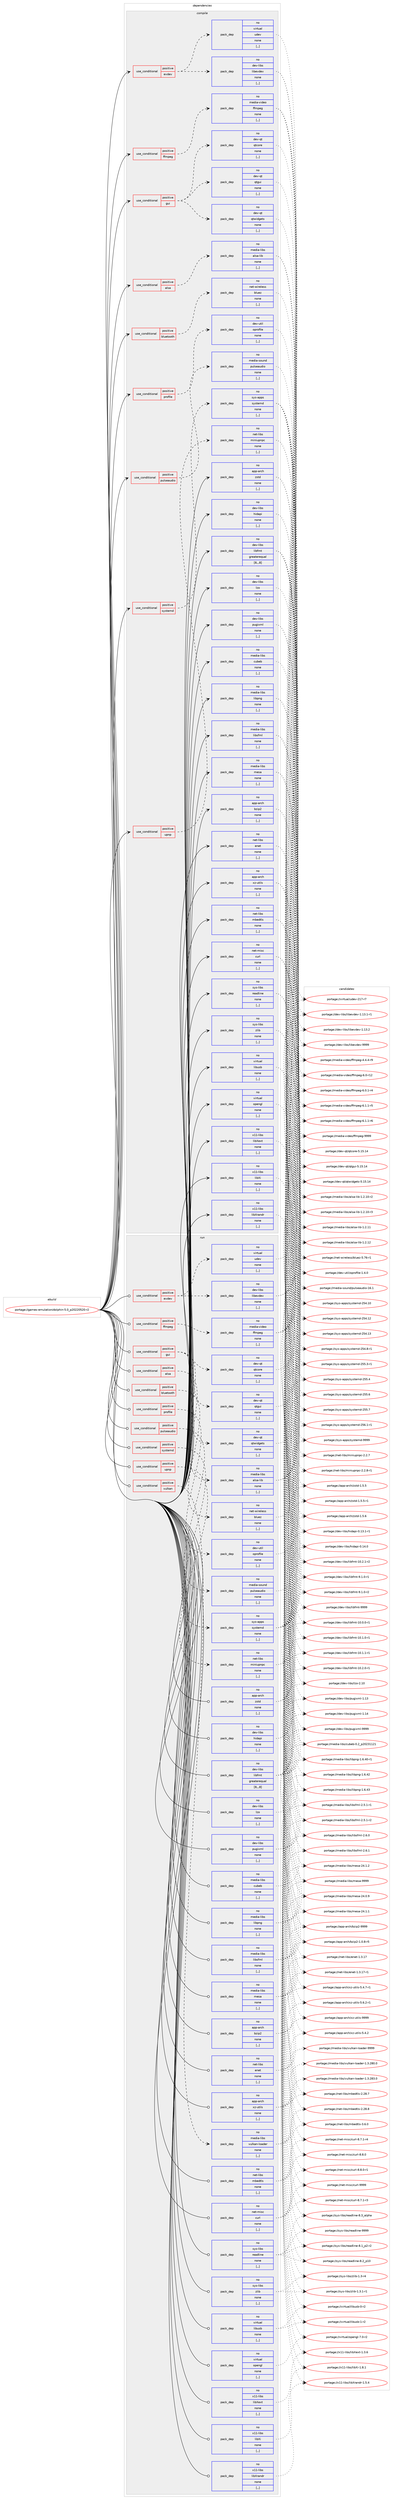 digraph prolog {

# *************
# Graph options
# *************

newrank=true;
concentrate=true;
compound=true;
graph [rankdir=LR,fontname=Helvetica,fontsize=10,ranksep=1.5];#, ranksep=2.5, nodesep=0.2];
edge  [arrowhead=vee];
node  [fontname=Helvetica,fontsize=10];

# **********
# The ebuild
# **********

subgraph cluster_leftcol {
color=gray;
rank=same;
label=<<i>ebuild</i>>;
id [label="portage://games-emulation/dolphin-5.0_p20220520-r2", color=red, width=4, href="../games-emulation/dolphin-5.0_p20220520-r2.svg"];
}

# ****************
# The dependencies
# ****************

subgraph cluster_midcol {
color=gray;
label=<<i>dependencies</i>>;
subgraph cluster_compile {
fillcolor="#eeeeee";
style=filled;
label=<<i>compile</i>>;
subgraph cond61695 {
dependency222059 [label=<<TABLE BORDER="0" CELLBORDER="1" CELLSPACING="0" CELLPADDING="4"><TR><TD ROWSPAN="3" CELLPADDING="10">use_conditional</TD></TR><TR><TD>positive</TD></TR><TR><TD>alsa</TD></TR></TABLE>>, shape=none, color=red];
subgraph pack158893 {
dependency222060 [label=<<TABLE BORDER="0" CELLBORDER="1" CELLSPACING="0" CELLPADDING="4" WIDTH="220"><TR><TD ROWSPAN="6" CELLPADDING="30">pack_dep</TD></TR><TR><TD WIDTH="110">no</TD></TR><TR><TD>media-libs</TD></TR><TR><TD>alsa-lib</TD></TR><TR><TD>none</TD></TR><TR><TD>[,,]</TD></TR></TABLE>>, shape=none, color=blue];
}
dependency222059:e -> dependency222060:w [weight=20,style="dashed",arrowhead="vee"];
}
id:e -> dependency222059:w [weight=20,style="solid",arrowhead="vee"];
subgraph cond61696 {
dependency222061 [label=<<TABLE BORDER="0" CELLBORDER="1" CELLSPACING="0" CELLPADDING="4"><TR><TD ROWSPAN="3" CELLPADDING="10">use_conditional</TD></TR><TR><TD>positive</TD></TR><TR><TD>bluetooth</TD></TR></TABLE>>, shape=none, color=red];
subgraph pack158894 {
dependency222062 [label=<<TABLE BORDER="0" CELLBORDER="1" CELLSPACING="0" CELLPADDING="4" WIDTH="220"><TR><TD ROWSPAN="6" CELLPADDING="30">pack_dep</TD></TR><TR><TD WIDTH="110">no</TD></TR><TR><TD>net-wireless</TD></TR><TR><TD>bluez</TD></TR><TR><TD>none</TD></TR><TR><TD>[,,]</TD></TR></TABLE>>, shape=none, color=blue];
}
dependency222061:e -> dependency222062:w [weight=20,style="dashed",arrowhead="vee"];
}
id:e -> dependency222061:w [weight=20,style="solid",arrowhead="vee"];
subgraph cond61697 {
dependency222063 [label=<<TABLE BORDER="0" CELLBORDER="1" CELLSPACING="0" CELLPADDING="4"><TR><TD ROWSPAN="3" CELLPADDING="10">use_conditional</TD></TR><TR><TD>positive</TD></TR><TR><TD>evdev</TD></TR></TABLE>>, shape=none, color=red];
subgraph pack158895 {
dependency222064 [label=<<TABLE BORDER="0" CELLBORDER="1" CELLSPACING="0" CELLPADDING="4" WIDTH="220"><TR><TD ROWSPAN="6" CELLPADDING="30">pack_dep</TD></TR><TR><TD WIDTH="110">no</TD></TR><TR><TD>dev-libs</TD></TR><TR><TD>libevdev</TD></TR><TR><TD>none</TD></TR><TR><TD>[,,]</TD></TR></TABLE>>, shape=none, color=blue];
}
dependency222063:e -> dependency222064:w [weight=20,style="dashed",arrowhead="vee"];
subgraph pack158896 {
dependency222065 [label=<<TABLE BORDER="0" CELLBORDER="1" CELLSPACING="0" CELLPADDING="4" WIDTH="220"><TR><TD ROWSPAN="6" CELLPADDING="30">pack_dep</TD></TR><TR><TD WIDTH="110">no</TD></TR><TR><TD>virtual</TD></TR><TR><TD>udev</TD></TR><TR><TD>none</TD></TR><TR><TD>[,,]</TD></TR></TABLE>>, shape=none, color=blue];
}
dependency222063:e -> dependency222065:w [weight=20,style="dashed",arrowhead="vee"];
}
id:e -> dependency222063:w [weight=20,style="solid",arrowhead="vee"];
subgraph cond61698 {
dependency222066 [label=<<TABLE BORDER="0" CELLBORDER="1" CELLSPACING="0" CELLPADDING="4"><TR><TD ROWSPAN="3" CELLPADDING="10">use_conditional</TD></TR><TR><TD>positive</TD></TR><TR><TD>ffmpeg</TD></TR></TABLE>>, shape=none, color=red];
subgraph pack158897 {
dependency222067 [label=<<TABLE BORDER="0" CELLBORDER="1" CELLSPACING="0" CELLPADDING="4" WIDTH="220"><TR><TD ROWSPAN="6" CELLPADDING="30">pack_dep</TD></TR><TR><TD WIDTH="110">no</TD></TR><TR><TD>media-video</TD></TR><TR><TD>ffmpeg</TD></TR><TR><TD>none</TD></TR><TR><TD>[,,]</TD></TR></TABLE>>, shape=none, color=blue];
}
dependency222066:e -> dependency222067:w [weight=20,style="dashed",arrowhead="vee"];
}
id:e -> dependency222066:w [weight=20,style="solid",arrowhead="vee"];
subgraph cond61699 {
dependency222068 [label=<<TABLE BORDER="0" CELLBORDER="1" CELLSPACING="0" CELLPADDING="4"><TR><TD ROWSPAN="3" CELLPADDING="10">use_conditional</TD></TR><TR><TD>positive</TD></TR><TR><TD>gui</TD></TR></TABLE>>, shape=none, color=red];
subgraph pack158898 {
dependency222069 [label=<<TABLE BORDER="0" CELLBORDER="1" CELLSPACING="0" CELLPADDING="4" WIDTH="220"><TR><TD ROWSPAN="6" CELLPADDING="30">pack_dep</TD></TR><TR><TD WIDTH="110">no</TD></TR><TR><TD>dev-qt</TD></TR><TR><TD>qtcore</TD></TR><TR><TD>none</TD></TR><TR><TD>[,,]</TD></TR></TABLE>>, shape=none, color=blue];
}
dependency222068:e -> dependency222069:w [weight=20,style="dashed",arrowhead="vee"];
subgraph pack158899 {
dependency222070 [label=<<TABLE BORDER="0" CELLBORDER="1" CELLSPACING="0" CELLPADDING="4" WIDTH="220"><TR><TD ROWSPAN="6" CELLPADDING="30">pack_dep</TD></TR><TR><TD WIDTH="110">no</TD></TR><TR><TD>dev-qt</TD></TR><TR><TD>qtgui</TD></TR><TR><TD>none</TD></TR><TR><TD>[,,]</TD></TR></TABLE>>, shape=none, color=blue];
}
dependency222068:e -> dependency222070:w [weight=20,style="dashed",arrowhead="vee"];
subgraph pack158900 {
dependency222071 [label=<<TABLE BORDER="0" CELLBORDER="1" CELLSPACING="0" CELLPADDING="4" WIDTH="220"><TR><TD ROWSPAN="6" CELLPADDING="30">pack_dep</TD></TR><TR><TD WIDTH="110">no</TD></TR><TR><TD>dev-qt</TD></TR><TR><TD>qtwidgets</TD></TR><TR><TD>none</TD></TR><TR><TD>[,,]</TD></TR></TABLE>>, shape=none, color=blue];
}
dependency222068:e -> dependency222071:w [weight=20,style="dashed",arrowhead="vee"];
}
id:e -> dependency222068:w [weight=20,style="solid",arrowhead="vee"];
subgraph cond61700 {
dependency222072 [label=<<TABLE BORDER="0" CELLBORDER="1" CELLSPACING="0" CELLPADDING="4"><TR><TD ROWSPAN="3" CELLPADDING="10">use_conditional</TD></TR><TR><TD>positive</TD></TR><TR><TD>profile</TD></TR></TABLE>>, shape=none, color=red];
subgraph pack158901 {
dependency222073 [label=<<TABLE BORDER="0" CELLBORDER="1" CELLSPACING="0" CELLPADDING="4" WIDTH="220"><TR><TD ROWSPAN="6" CELLPADDING="30">pack_dep</TD></TR><TR><TD WIDTH="110">no</TD></TR><TR><TD>dev-util</TD></TR><TR><TD>oprofile</TD></TR><TR><TD>none</TD></TR><TR><TD>[,,]</TD></TR></TABLE>>, shape=none, color=blue];
}
dependency222072:e -> dependency222073:w [weight=20,style="dashed",arrowhead="vee"];
}
id:e -> dependency222072:w [weight=20,style="solid",arrowhead="vee"];
subgraph cond61701 {
dependency222074 [label=<<TABLE BORDER="0" CELLBORDER="1" CELLSPACING="0" CELLPADDING="4"><TR><TD ROWSPAN="3" CELLPADDING="10">use_conditional</TD></TR><TR><TD>positive</TD></TR><TR><TD>pulseaudio</TD></TR></TABLE>>, shape=none, color=red];
subgraph pack158902 {
dependency222075 [label=<<TABLE BORDER="0" CELLBORDER="1" CELLSPACING="0" CELLPADDING="4" WIDTH="220"><TR><TD ROWSPAN="6" CELLPADDING="30">pack_dep</TD></TR><TR><TD WIDTH="110">no</TD></TR><TR><TD>media-sound</TD></TR><TR><TD>pulseaudio</TD></TR><TR><TD>none</TD></TR><TR><TD>[,,]</TD></TR></TABLE>>, shape=none, color=blue];
}
dependency222074:e -> dependency222075:w [weight=20,style="dashed",arrowhead="vee"];
}
id:e -> dependency222074:w [weight=20,style="solid",arrowhead="vee"];
subgraph cond61702 {
dependency222076 [label=<<TABLE BORDER="0" CELLBORDER="1" CELLSPACING="0" CELLPADDING="4"><TR><TD ROWSPAN="3" CELLPADDING="10">use_conditional</TD></TR><TR><TD>positive</TD></TR><TR><TD>systemd</TD></TR></TABLE>>, shape=none, color=red];
subgraph pack158903 {
dependency222077 [label=<<TABLE BORDER="0" CELLBORDER="1" CELLSPACING="0" CELLPADDING="4" WIDTH="220"><TR><TD ROWSPAN="6" CELLPADDING="30">pack_dep</TD></TR><TR><TD WIDTH="110">no</TD></TR><TR><TD>sys-apps</TD></TR><TR><TD>systemd</TD></TR><TR><TD>none</TD></TR><TR><TD>[,,]</TD></TR></TABLE>>, shape=none, color=blue];
}
dependency222076:e -> dependency222077:w [weight=20,style="dashed",arrowhead="vee"];
}
id:e -> dependency222076:w [weight=20,style="solid",arrowhead="vee"];
subgraph cond61703 {
dependency222078 [label=<<TABLE BORDER="0" CELLBORDER="1" CELLSPACING="0" CELLPADDING="4"><TR><TD ROWSPAN="3" CELLPADDING="10">use_conditional</TD></TR><TR><TD>positive</TD></TR><TR><TD>upnp</TD></TR></TABLE>>, shape=none, color=red];
subgraph pack158904 {
dependency222079 [label=<<TABLE BORDER="0" CELLBORDER="1" CELLSPACING="0" CELLPADDING="4" WIDTH="220"><TR><TD ROWSPAN="6" CELLPADDING="30">pack_dep</TD></TR><TR><TD WIDTH="110">no</TD></TR><TR><TD>net-libs</TD></TR><TR><TD>miniupnpc</TD></TR><TR><TD>none</TD></TR><TR><TD>[,,]</TD></TR></TABLE>>, shape=none, color=blue];
}
dependency222078:e -> dependency222079:w [weight=20,style="dashed",arrowhead="vee"];
}
id:e -> dependency222078:w [weight=20,style="solid",arrowhead="vee"];
subgraph pack158905 {
dependency222080 [label=<<TABLE BORDER="0" CELLBORDER="1" CELLSPACING="0" CELLPADDING="4" WIDTH="220"><TR><TD ROWSPAN="6" CELLPADDING="30">pack_dep</TD></TR><TR><TD WIDTH="110">no</TD></TR><TR><TD>app-arch</TD></TR><TR><TD>bzip2</TD></TR><TR><TD>none</TD></TR><TR><TD>[,,]</TD></TR></TABLE>>, shape=none, color=blue];
}
id:e -> dependency222080:w [weight=20,style="solid",arrowhead="vee"];
subgraph pack158906 {
dependency222081 [label=<<TABLE BORDER="0" CELLBORDER="1" CELLSPACING="0" CELLPADDING="4" WIDTH="220"><TR><TD ROWSPAN="6" CELLPADDING="30">pack_dep</TD></TR><TR><TD WIDTH="110">no</TD></TR><TR><TD>app-arch</TD></TR><TR><TD>xz-utils</TD></TR><TR><TD>none</TD></TR><TR><TD>[,,]</TD></TR></TABLE>>, shape=none, color=blue];
}
id:e -> dependency222081:w [weight=20,style="solid",arrowhead="vee"];
subgraph pack158907 {
dependency222082 [label=<<TABLE BORDER="0" CELLBORDER="1" CELLSPACING="0" CELLPADDING="4" WIDTH="220"><TR><TD ROWSPAN="6" CELLPADDING="30">pack_dep</TD></TR><TR><TD WIDTH="110">no</TD></TR><TR><TD>app-arch</TD></TR><TR><TD>zstd</TD></TR><TR><TD>none</TD></TR><TR><TD>[,,]</TD></TR></TABLE>>, shape=none, color=blue];
}
id:e -> dependency222082:w [weight=20,style="solid",arrowhead="vee"];
subgraph pack158908 {
dependency222083 [label=<<TABLE BORDER="0" CELLBORDER="1" CELLSPACING="0" CELLPADDING="4" WIDTH="220"><TR><TD ROWSPAN="6" CELLPADDING="30">pack_dep</TD></TR><TR><TD WIDTH="110">no</TD></TR><TR><TD>dev-libs</TD></TR><TR><TD>hidapi</TD></TR><TR><TD>none</TD></TR><TR><TD>[,,]</TD></TR></TABLE>>, shape=none, color=blue];
}
id:e -> dependency222083:w [weight=20,style="solid",arrowhead="vee"];
subgraph pack158909 {
dependency222084 [label=<<TABLE BORDER="0" CELLBORDER="1" CELLSPACING="0" CELLPADDING="4" WIDTH="220"><TR><TD ROWSPAN="6" CELLPADDING="30">pack_dep</TD></TR><TR><TD WIDTH="110">no</TD></TR><TR><TD>dev-libs</TD></TR><TR><TD>libfmt</TD></TR><TR><TD>greaterequal</TD></TR><TR><TD>[8,,,8]</TD></TR></TABLE>>, shape=none, color=blue];
}
id:e -> dependency222084:w [weight=20,style="solid",arrowhead="vee"];
subgraph pack158910 {
dependency222085 [label=<<TABLE BORDER="0" CELLBORDER="1" CELLSPACING="0" CELLPADDING="4" WIDTH="220"><TR><TD ROWSPAN="6" CELLPADDING="30">pack_dep</TD></TR><TR><TD WIDTH="110">no</TD></TR><TR><TD>dev-libs</TD></TR><TR><TD>lzo</TD></TR><TR><TD>none</TD></TR><TR><TD>[,,]</TD></TR></TABLE>>, shape=none, color=blue];
}
id:e -> dependency222085:w [weight=20,style="solid",arrowhead="vee"];
subgraph pack158911 {
dependency222086 [label=<<TABLE BORDER="0" CELLBORDER="1" CELLSPACING="0" CELLPADDING="4" WIDTH="220"><TR><TD ROWSPAN="6" CELLPADDING="30">pack_dep</TD></TR><TR><TD WIDTH="110">no</TD></TR><TR><TD>dev-libs</TD></TR><TR><TD>pugixml</TD></TR><TR><TD>none</TD></TR><TR><TD>[,,]</TD></TR></TABLE>>, shape=none, color=blue];
}
id:e -> dependency222086:w [weight=20,style="solid",arrowhead="vee"];
subgraph pack158912 {
dependency222087 [label=<<TABLE BORDER="0" CELLBORDER="1" CELLSPACING="0" CELLPADDING="4" WIDTH="220"><TR><TD ROWSPAN="6" CELLPADDING="30">pack_dep</TD></TR><TR><TD WIDTH="110">no</TD></TR><TR><TD>media-libs</TD></TR><TR><TD>cubeb</TD></TR><TR><TD>none</TD></TR><TR><TD>[,,]</TD></TR></TABLE>>, shape=none, color=blue];
}
id:e -> dependency222087:w [weight=20,style="solid",arrowhead="vee"];
subgraph pack158913 {
dependency222088 [label=<<TABLE BORDER="0" CELLBORDER="1" CELLSPACING="0" CELLPADDING="4" WIDTH="220"><TR><TD ROWSPAN="6" CELLPADDING="30">pack_dep</TD></TR><TR><TD WIDTH="110">no</TD></TR><TR><TD>media-libs</TD></TR><TR><TD>libpng</TD></TR><TR><TD>none</TD></TR><TR><TD>[,,]</TD></TR></TABLE>>, shape=none, color=blue];
}
id:e -> dependency222088:w [weight=20,style="solid",arrowhead="vee"];
subgraph pack158914 {
dependency222089 [label=<<TABLE BORDER="0" CELLBORDER="1" CELLSPACING="0" CELLPADDING="4" WIDTH="220"><TR><TD ROWSPAN="6" CELLPADDING="30">pack_dep</TD></TR><TR><TD WIDTH="110">no</TD></TR><TR><TD>media-libs</TD></TR><TR><TD>libsfml</TD></TR><TR><TD>none</TD></TR><TR><TD>[,,]</TD></TR></TABLE>>, shape=none, color=blue];
}
id:e -> dependency222089:w [weight=20,style="solid",arrowhead="vee"];
subgraph pack158915 {
dependency222090 [label=<<TABLE BORDER="0" CELLBORDER="1" CELLSPACING="0" CELLPADDING="4" WIDTH="220"><TR><TD ROWSPAN="6" CELLPADDING="30">pack_dep</TD></TR><TR><TD WIDTH="110">no</TD></TR><TR><TD>media-libs</TD></TR><TR><TD>mesa</TD></TR><TR><TD>none</TD></TR><TR><TD>[,,]</TD></TR></TABLE>>, shape=none, color=blue];
}
id:e -> dependency222090:w [weight=20,style="solid",arrowhead="vee"];
subgraph pack158916 {
dependency222091 [label=<<TABLE BORDER="0" CELLBORDER="1" CELLSPACING="0" CELLPADDING="4" WIDTH="220"><TR><TD ROWSPAN="6" CELLPADDING="30">pack_dep</TD></TR><TR><TD WIDTH="110">no</TD></TR><TR><TD>net-libs</TD></TR><TR><TD>enet</TD></TR><TR><TD>none</TD></TR><TR><TD>[,,]</TD></TR></TABLE>>, shape=none, color=blue];
}
id:e -> dependency222091:w [weight=20,style="solid",arrowhead="vee"];
subgraph pack158917 {
dependency222092 [label=<<TABLE BORDER="0" CELLBORDER="1" CELLSPACING="0" CELLPADDING="4" WIDTH="220"><TR><TD ROWSPAN="6" CELLPADDING="30">pack_dep</TD></TR><TR><TD WIDTH="110">no</TD></TR><TR><TD>net-libs</TD></TR><TR><TD>mbedtls</TD></TR><TR><TD>none</TD></TR><TR><TD>[,,]</TD></TR></TABLE>>, shape=none, color=blue];
}
id:e -> dependency222092:w [weight=20,style="solid",arrowhead="vee"];
subgraph pack158918 {
dependency222093 [label=<<TABLE BORDER="0" CELLBORDER="1" CELLSPACING="0" CELLPADDING="4" WIDTH="220"><TR><TD ROWSPAN="6" CELLPADDING="30">pack_dep</TD></TR><TR><TD WIDTH="110">no</TD></TR><TR><TD>net-misc</TD></TR><TR><TD>curl</TD></TR><TR><TD>none</TD></TR><TR><TD>[,,]</TD></TR></TABLE>>, shape=none, color=blue];
}
id:e -> dependency222093:w [weight=20,style="solid",arrowhead="vee"];
subgraph pack158919 {
dependency222094 [label=<<TABLE BORDER="0" CELLBORDER="1" CELLSPACING="0" CELLPADDING="4" WIDTH="220"><TR><TD ROWSPAN="6" CELLPADDING="30">pack_dep</TD></TR><TR><TD WIDTH="110">no</TD></TR><TR><TD>sys-libs</TD></TR><TR><TD>readline</TD></TR><TR><TD>none</TD></TR><TR><TD>[,,]</TD></TR></TABLE>>, shape=none, color=blue];
}
id:e -> dependency222094:w [weight=20,style="solid",arrowhead="vee"];
subgraph pack158920 {
dependency222095 [label=<<TABLE BORDER="0" CELLBORDER="1" CELLSPACING="0" CELLPADDING="4" WIDTH="220"><TR><TD ROWSPAN="6" CELLPADDING="30">pack_dep</TD></TR><TR><TD WIDTH="110">no</TD></TR><TR><TD>sys-libs</TD></TR><TR><TD>zlib</TD></TR><TR><TD>none</TD></TR><TR><TD>[,,]</TD></TR></TABLE>>, shape=none, color=blue];
}
id:e -> dependency222095:w [weight=20,style="solid",arrowhead="vee"];
subgraph pack158921 {
dependency222096 [label=<<TABLE BORDER="0" CELLBORDER="1" CELLSPACING="0" CELLPADDING="4" WIDTH="220"><TR><TD ROWSPAN="6" CELLPADDING="30">pack_dep</TD></TR><TR><TD WIDTH="110">no</TD></TR><TR><TD>virtual</TD></TR><TR><TD>libusb</TD></TR><TR><TD>none</TD></TR><TR><TD>[,,]</TD></TR></TABLE>>, shape=none, color=blue];
}
id:e -> dependency222096:w [weight=20,style="solid",arrowhead="vee"];
subgraph pack158922 {
dependency222097 [label=<<TABLE BORDER="0" CELLBORDER="1" CELLSPACING="0" CELLPADDING="4" WIDTH="220"><TR><TD ROWSPAN="6" CELLPADDING="30">pack_dep</TD></TR><TR><TD WIDTH="110">no</TD></TR><TR><TD>virtual</TD></TR><TR><TD>opengl</TD></TR><TR><TD>none</TD></TR><TR><TD>[,,]</TD></TR></TABLE>>, shape=none, color=blue];
}
id:e -> dependency222097:w [weight=20,style="solid",arrowhead="vee"];
subgraph pack158923 {
dependency222098 [label=<<TABLE BORDER="0" CELLBORDER="1" CELLSPACING="0" CELLPADDING="4" WIDTH="220"><TR><TD ROWSPAN="6" CELLPADDING="30">pack_dep</TD></TR><TR><TD WIDTH="110">no</TD></TR><TR><TD>x11-libs</TD></TR><TR><TD>libXext</TD></TR><TR><TD>none</TD></TR><TR><TD>[,,]</TD></TR></TABLE>>, shape=none, color=blue];
}
id:e -> dependency222098:w [weight=20,style="solid",arrowhead="vee"];
subgraph pack158924 {
dependency222099 [label=<<TABLE BORDER="0" CELLBORDER="1" CELLSPACING="0" CELLPADDING="4" WIDTH="220"><TR><TD ROWSPAN="6" CELLPADDING="30">pack_dep</TD></TR><TR><TD WIDTH="110">no</TD></TR><TR><TD>x11-libs</TD></TR><TR><TD>libXi</TD></TR><TR><TD>none</TD></TR><TR><TD>[,,]</TD></TR></TABLE>>, shape=none, color=blue];
}
id:e -> dependency222099:w [weight=20,style="solid",arrowhead="vee"];
subgraph pack158925 {
dependency222100 [label=<<TABLE BORDER="0" CELLBORDER="1" CELLSPACING="0" CELLPADDING="4" WIDTH="220"><TR><TD ROWSPAN="6" CELLPADDING="30">pack_dep</TD></TR><TR><TD WIDTH="110">no</TD></TR><TR><TD>x11-libs</TD></TR><TR><TD>libXrandr</TD></TR><TR><TD>none</TD></TR><TR><TD>[,,]</TD></TR></TABLE>>, shape=none, color=blue];
}
id:e -> dependency222100:w [weight=20,style="solid",arrowhead="vee"];
}
subgraph cluster_compileandrun {
fillcolor="#eeeeee";
style=filled;
label=<<i>compile and run</i>>;
}
subgraph cluster_run {
fillcolor="#eeeeee";
style=filled;
label=<<i>run</i>>;
subgraph cond61704 {
dependency222101 [label=<<TABLE BORDER="0" CELLBORDER="1" CELLSPACING="0" CELLPADDING="4"><TR><TD ROWSPAN="3" CELLPADDING="10">use_conditional</TD></TR><TR><TD>positive</TD></TR><TR><TD>alsa</TD></TR></TABLE>>, shape=none, color=red];
subgraph pack158926 {
dependency222102 [label=<<TABLE BORDER="0" CELLBORDER="1" CELLSPACING="0" CELLPADDING="4" WIDTH="220"><TR><TD ROWSPAN="6" CELLPADDING="30">pack_dep</TD></TR><TR><TD WIDTH="110">no</TD></TR><TR><TD>media-libs</TD></TR><TR><TD>alsa-lib</TD></TR><TR><TD>none</TD></TR><TR><TD>[,,]</TD></TR></TABLE>>, shape=none, color=blue];
}
dependency222101:e -> dependency222102:w [weight=20,style="dashed",arrowhead="vee"];
}
id:e -> dependency222101:w [weight=20,style="solid",arrowhead="odot"];
subgraph cond61705 {
dependency222103 [label=<<TABLE BORDER="0" CELLBORDER="1" CELLSPACING="0" CELLPADDING="4"><TR><TD ROWSPAN="3" CELLPADDING="10">use_conditional</TD></TR><TR><TD>positive</TD></TR><TR><TD>bluetooth</TD></TR></TABLE>>, shape=none, color=red];
subgraph pack158927 {
dependency222104 [label=<<TABLE BORDER="0" CELLBORDER="1" CELLSPACING="0" CELLPADDING="4" WIDTH="220"><TR><TD ROWSPAN="6" CELLPADDING="30">pack_dep</TD></TR><TR><TD WIDTH="110">no</TD></TR><TR><TD>net-wireless</TD></TR><TR><TD>bluez</TD></TR><TR><TD>none</TD></TR><TR><TD>[,,]</TD></TR></TABLE>>, shape=none, color=blue];
}
dependency222103:e -> dependency222104:w [weight=20,style="dashed",arrowhead="vee"];
}
id:e -> dependency222103:w [weight=20,style="solid",arrowhead="odot"];
subgraph cond61706 {
dependency222105 [label=<<TABLE BORDER="0" CELLBORDER="1" CELLSPACING="0" CELLPADDING="4"><TR><TD ROWSPAN="3" CELLPADDING="10">use_conditional</TD></TR><TR><TD>positive</TD></TR><TR><TD>evdev</TD></TR></TABLE>>, shape=none, color=red];
subgraph pack158928 {
dependency222106 [label=<<TABLE BORDER="0" CELLBORDER="1" CELLSPACING="0" CELLPADDING="4" WIDTH="220"><TR><TD ROWSPAN="6" CELLPADDING="30">pack_dep</TD></TR><TR><TD WIDTH="110">no</TD></TR><TR><TD>dev-libs</TD></TR><TR><TD>libevdev</TD></TR><TR><TD>none</TD></TR><TR><TD>[,,]</TD></TR></TABLE>>, shape=none, color=blue];
}
dependency222105:e -> dependency222106:w [weight=20,style="dashed",arrowhead="vee"];
subgraph pack158929 {
dependency222107 [label=<<TABLE BORDER="0" CELLBORDER="1" CELLSPACING="0" CELLPADDING="4" WIDTH="220"><TR><TD ROWSPAN="6" CELLPADDING="30">pack_dep</TD></TR><TR><TD WIDTH="110">no</TD></TR><TR><TD>virtual</TD></TR><TR><TD>udev</TD></TR><TR><TD>none</TD></TR><TR><TD>[,,]</TD></TR></TABLE>>, shape=none, color=blue];
}
dependency222105:e -> dependency222107:w [weight=20,style="dashed",arrowhead="vee"];
}
id:e -> dependency222105:w [weight=20,style="solid",arrowhead="odot"];
subgraph cond61707 {
dependency222108 [label=<<TABLE BORDER="0" CELLBORDER="1" CELLSPACING="0" CELLPADDING="4"><TR><TD ROWSPAN="3" CELLPADDING="10">use_conditional</TD></TR><TR><TD>positive</TD></TR><TR><TD>ffmpeg</TD></TR></TABLE>>, shape=none, color=red];
subgraph pack158930 {
dependency222109 [label=<<TABLE BORDER="0" CELLBORDER="1" CELLSPACING="0" CELLPADDING="4" WIDTH="220"><TR><TD ROWSPAN="6" CELLPADDING="30">pack_dep</TD></TR><TR><TD WIDTH="110">no</TD></TR><TR><TD>media-video</TD></TR><TR><TD>ffmpeg</TD></TR><TR><TD>none</TD></TR><TR><TD>[,,]</TD></TR></TABLE>>, shape=none, color=blue];
}
dependency222108:e -> dependency222109:w [weight=20,style="dashed",arrowhead="vee"];
}
id:e -> dependency222108:w [weight=20,style="solid",arrowhead="odot"];
subgraph cond61708 {
dependency222110 [label=<<TABLE BORDER="0" CELLBORDER="1" CELLSPACING="0" CELLPADDING="4"><TR><TD ROWSPAN="3" CELLPADDING="10">use_conditional</TD></TR><TR><TD>positive</TD></TR><TR><TD>gui</TD></TR></TABLE>>, shape=none, color=red];
subgraph pack158931 {
dependency222111 [label=<<TABLE BORDER="0" CELLBORDER="1" CELLSPACING="0" CELLPADDING="4" WIDTH="220"><TR><TD ROWSPAN="6" CELLPADDING="30">pack_dep</TD></TR><TR><TD WIDTH="110">no</TD></TR><TR><TD>dev-qt</TD></TR><TR><TD>qtcore</TD></TR><TR><TD>none</TD></TR><TR><TD>[,,]</TD></TR></TABLE>>, shape=none, color=blue];
}
dependency222110:e -> dependency222111:w [weight=20,style="dashed",arrowhead="vee"];
subgraph pack158932 {
dependency222112 [label=<<TABLE BORDER="0" CELLBORDER="1" CELLSPACING="0" CELLPADDING="4" WIDTH="220"><TR><TD ROWSPAN="6" CELLPADDING="30">pack_dep</TD></TR><TR><TD WIDTH="110">no</TD></TR><TR><TD>dev-qt</TD></TR><TR><TD>qtgui</TD></TR><TR><TD>none</TD></TR><TR><TD>[,,]</TD></TR></TABLE>>, shape=none, color=blue];
}
dependency222110:e -> dependency222112:w [weight=20,style="dashed",arrowhead="vee"];
subgraph pack158933 {
dependency222113 [label=<<TABLE BORDER="0" CELLBORDER="1" CELLSPACING="0" CELLPADDING="4" WIDTH="220"><TR><TD ROWSPAN="6" CELLPADDING="30">pack_dep</TD></TR><TR><TD WIDTH="110">no</TD></TR><TR><TD>dev-qt</TD></TR><TR><TD>qtwidgets</TD></TR><TR><TD>none</TD></TR><TR><TD>[,,]</TD></TR></TABLE>>, shape=none, color=blue];
}
dependency222110:e -> dependency222113:w [weight=20,style="dashed",arrowhead="vee"];
}
id:e -> dependency222110:w [weight=20,style="solid",arrowhead="odot"];
subgraph cond61709 {
dependency222114 [label=<<TABLE BORDER="0" CELLBORDER="1" CELLSPACING="0" CELLPADDING="4"><TR><TD ROWSPAN="3" CELLPADDING="10">use_conditional</TD></TR><TR><TD>positive</TD></TR><TR><TD>profile</TD></TR></TABLE>>, shape=none, color=red];
subgraph pack158934 {
dependency222115 [label=<<TABLE BORDER="0" CELLBORDER="1" CELLSPACING="0" CELLPADDING="4" WIDTH="220"><TR><TD ROWSPAN="6" CELLPADDING="30">pack_dep</TD></TR><TR><TD WIDTH="110">no</TD></TR><TR><TD>dev-util</TD></TR><TR><TD>oprofile</TD></TR><TR><TD>none</TD></TR><TR><TD>[,,]</TD></TR></TABLE>>, shape=none, color=blue];
}
dependency222114:e -> dependency222115:w [weight=20,style="dashed",arrowhead="vee"];
}
id:e -> dependency222114:w [weight=20,style="solid",arrowhead="odot"];
subgraph cond61710 {
dependency222116 [label=<<TABLE BORDER="0" CELLBORDER="1" CELLSPACING="0" CELLPADDING="4"><TR><TD ROWSPAN="3" CELLPADDING="10">use_conditional</TD></TR><TR><TD>positive</TD></TR><TR><TD>pulseaudio</TD></TR></TABLE>>, shape=none, color=red];
subgraph pack158935 {
dependency222117 [label=<<TABLE BORDER="0" CELLBORDER="1" CELLSPACING="0" CELLPADDING="4" WIDTH="220"><TR><TD ROWSPAN="6" CELLPADDING="30">pack_dep</TD></TR><TR><TD WIDTH="110">no</TD></TR><TR><TD>media-sound</TD></TR><TR><TD>pulseaudio</TD></TR><TR><TD>none</TD></TR><TR><TD>[,,]</TD></TR></TABLE>>, shape=none, color=blue];
}
dependency222116:e -> dependency222117:w [weight=20,style="dashed",arrowhead="vee"];
}
id:e -> dependency222116:w [weight=20,style="solid",arrowhead="odot"];
subgraph cond61711 {
dependency222118 [label=<<TABLE BORDER="0" CELLBORDER="1" CELLSPACING="0" CELLPADDING="4"><TR><TD ROWSPAN="3" CELLPADDING="10">use_conditional</TD></TR><TR><TD>positive</TD></TR><TR><TD>systemd</TD></TR></TABLE>>, shape=none, color=red];
subgraph pack158936 {
dependency222119 [label=<<TABLE BORDER="0" CELLBORDER="1" CELLSPACING="0" CELLPADDING="4" WIDTH="220"><TR><TD ROWSPAN="6" CELLPADDING="30">pack_dep</TD></TR><TR><TD WIDTH="110">no</TD></TR><TR><TD>sys-apps</TD></TR><TR><TD>systemd</TD></TR><TR><TD>none</TD></TR><TR><TD>[,,]</TD></TR></TABLE>>, shape=none, color=blue];
}
dependency222118:e -> dependency222119:w [weight=20,style="dashed",arrowhead="vee"];
}
id:e -> dependency222118:w [weight=20,style="solid",arrowhead="odot"];
subgraph cond61712 {
dependency222120 [label=<<TABLE BORDER="0" CELLBORDER="1" CELLSPACING="0" CELLPADDING="4"><TR><TD ROWSPAN="3" CELLPADDING="10">use_conditional</TD></TR><TR><TD>positive</TD></TR><TR><TD>upnp</TD></TR></TABLE>>, shape=none, color=red];
subgraph pack158937 {
dependency222121 [label=<<TABLE BORDER="0" CELLBORDER="1" CELLSPACING="0" CELLPADDING="4" WIDTH="220"><TR><TD ROWSPAN="6" CELLPADDING="30">pack_dep</TD></TR><TR><TD WIDTH="110">no</TD></TR><TR><TD>net-libs</TD></TR><TR><TD>miniupnpc</TD></TR><TR><TD>none</TD></TR><TR><TD>[,,]</TD></TR></TABLE>>, shape=none, color=blue];
}
dependency222120:e -> dependency222121:w [weight=20,style="dashed",arrowhead="vee"];
}
id:e -> dependency222120:w [weight=20,style="solid",arrowhead="odot"];
subgraph cond61713 {
dependency222122 [label=<<TABLE BORDER="0" CELLBORDER="1" CELLSPACING="0" CELLPADDING="4"><TR><TD ROWSPAN="3" CELLPADDING="10">use_conditional</TD></TR><TR><TD>positive</TD></TR><TR><TD>vulkan</TD></TR></TABLE>>, shape=none, color=red];
subgraph pack158938 {
dependency222123 [label=<<TABLE BORDER="0" CELLBORDER="1" CELLSPACING="0" CELLPADDING="4" WIDTH="220"><TR><TD ROWSPAN="6" CELLPADDING="30">pack_dep</TD></TR><TR><TD WIDTH="110">no</TD></TR><TR><TD>media-libs</TD></TR><TR><TD>vulkan-loader</TD></TR><TR><TD>none</TD></TR><TR><TD>[,,]</TD></TR></TABLE>>, shape=none, color=blue];
}
dependency222122:e -> dependency222123:w [weight=20,style="dashed",arrowhead="vee"];
}
id:e -> dependency222122:w [weight=20,style="solid",arrowhead="odot"];
subgraph pack158939 {
dependency222124 [label=<<TABLE BORDER="0" CELLBORDER="1" CELLSPACING="0" CELLPADDING="4" WIDTH="220"><TR><TD ROWSPAN="6" CELLPADDING="30">pack_dep</TD></TR><TR><TD WIDTH="110">no</TD></TR><TR><TD>app-arch</TD></TR><TR><TD>bzip2</TD></TR><TR><TD>none</TD></TR><TR><TD>[,,]</TD></TR></TABLE>>, shape=none, color=blue];
}
id:e -> dependency222124:w [weight=20,style="solid",arrowhead="odot"];
subgraph pack158940 {
dependency222125 [label=<<TABLE BORDER="0" CELLBORDER="1" CELLSPACING="0" CELLPADDING="4" WIDTH="220"><TR><TD ROWSPAN="6" CELLPADDING="30">pack_dep</TD></TR><TR><TD WIDTH="110">no</TD></TR><TR><TD>app-arch</TD></TR><TR><TD>xz-utils</TD></TR><TR><TD>none</TD></TR><TR><TD>[,,]</TD></TR></TABLE>>, shape=none, color=blue];
}
id:e -> dependency222125:w [weight=20,style="solid",arrowhead="odot"];
subgraph pack158941 {
dependency222126 [label=<<TABLE BORDER="0" CELLBORDER="1" CELLSPACING="0" CELLPADDING="4" WIDTH="220"><TR><TD ROWSPAN="6" CELLPADDING="30">pack_dep</TD></TR><TR><TD WIDTH="110">no</TD></TR><TR><TD>app-arch</TD></TR><TR><TD>zstd</TD></TR><TR><TD>none</TD></TR><TR><TD>[,,]</TD></TR></TABLE>>, shape=none, color=blue];
}
id:e -> dependency222126:w [weight=20,style="solid",arrowhead="odot"];
subgraph pack158942 {
dependency222127 [label=<<TABLE BORDER="0" CELLBORDER="1" CELLSPACING="0" CELLPADDING="4" WIDTH="220"><TR><TD ROWSPAN="6" CELLPADDING="30">pack_dep</TD></TR><TR><TD WIDTH="110">no</TD></TR><TR><TD>dev-libs</TD></TR><TR><TD>hidapi</TD></TR><TR><TD>none</TD></TR><TR><TD>[,,]</TD></TR></TABLE>>, shape=none, color=blue];
}
id:e -> dependency222127:w [weight=20,style="solid",arrowhead="odot"];
subgraph pack158943 {
dependency222128 [label=<<TABLE BORDER="0" CELLBORDER="1" CELLSPACING="0" CELLPADDING="4" WIDTH="220"><TR><TD ROWSPAN="6" CELLPADDING="30">pack_dep</TD></TR><TR><TD WIDTH="110">no</TD></TR><TR><TD>dev-libs</TD></TR><TR><TD>libfmt</TD></TR><TR><TD>greaterequal</TD></TR><TR><TD>[8,,,8]</TD></TR></TABLE>>, shape=none, color=blue];
}
id:e -> dependency222128:w [weight=20,style="solid",arrowhead="odot"];
subgraph pack158944 {
dependency222129 [label=<<TABLE BORDER="0" CELLBORDER="1" CELLSPACING="0" CELLPADDING="4" WIDTH="220"><TR><TD ROWSPAN="6" CELLPADDING="30">pack_dep</TD></TR><TR><TD WIDTH="110">no</TD></TR><TR><TD>dev-libs</TD></TR><TR><TD>lzo</TD></TR><TR><TD>none</TD></TR><TR><TD>[,,]</TD></TR></TABLE>>, shape=none, color=blue];
}
id:e -> dependency222129:w [weight=20,style="solid",arrowhead="odot"];
subgraph pack158945 {
dependency222130 [label=<<TABLE BORDER="0" CELLBORDER="1" CELLSPACING="0" CELLPADDING="4" WIDTH="220"><TR><TD ROWSPAN="6" CELLPADDING="30">pack_dep</TD></TR><TR><TD WIDTH="110">no</TD></TR><TR><TD>dev-libs</TD></TR><TR><TD>pugixml</TD></TR><TR><TD>none</TD></TR><TR><TD>[,,]</TD></TR></TABLE>>, shape=none, color=blue];
}
id:e -> dependency222130:w [weight=20,style="solid",arrowhead="odot"];
subgraph pack158946 {
dependency222131 [label=<<TABLE BORDER="0" CELLBORDER="1" CELLSPACING="0" CELLPADDING="4" WIDTH="220"><TR><TD ROWSPAN="6" CELLPADDING="30">pack_dep</TD></TR><TR><TD WIDTH="110">no</TD></TR><TR><TD>media-libs</TD></TR><TR><TD>cubeb</TD></TR><TR><TD>none</TD></TR><TR><TD>[,,]</TD></TR></TABLE>>, shape=none, color=blue];
}
id:e -> dependency222131:w [weight=20,style="solid",arrowhead="odot"];
subgraph pack158947 {
dependency222132 [label=<<TABLE BORDER="0" CELLBORDER="1" CELLSPACING="0" CELLPADDING="4" WIDTH="220"><TR><TD ROWSPAN="6" CELLPADDING="30">pack_dep</TD></TR><TR><TD WIDTH="110">no</TD></TR><TR><TD>media-libs</TD></TR><TR><TD>libpng</TD></TR><TR><TD>none</TD></TR><TR><TD>[,,]</TD></TR></TABLE>>, shape=none, color=blue];
}
id:e -> dependency222132:w [weight=20,style="solid",arrowhead="odot"];
subgraph pack158948 {
dependency222133 [label=<<TABLE BORDER="0" CELLBORDER="1" CELLSPACING="0" CELLPADDING="4" WIDTH="220"><TR><TD ROWSPAN="6" CELLPADDING="30">pack_dep</TD></TR><TR><TD WIDTH="110">no</TD></TR><TR><TD>media-libs</TD></TR><TR><TD>libsfml</TD></TR><TR><TD>none</TD></TR><TR><TD>[,,]</TD></TR></TABLE>>, shape=none, color=blue];
}
id:e -> dependency222133:w [weight=20,style="solid",arrowhead="odot"];
subgraph pack158949 {
dependency222134 [label=<<TABLE BORDER="0" CELLBORDER="1" CELLSPACING="0" CELLPADDING="4" WIDTH="220"><TR><TD ROWSPAN="6" CELLPADDING="30">pack_dep</TD></TR><TR><TD WIDTH="110">no</TD></TR><TR><TD>media-libs</TD></TR><TR><TD>mesa</TD></TR><TR><TD>none</TD></TR><TR><TD>[,,]</TD></TR></TABLE>>, shape=none, color=blue];
}
id:e -> dependency222134:w [weight=20,style="solid",arrowhead="odot"];
subgraph pack158950 {
dependency222135 [label=<<TABLE BORDER="0" CELLBORDER="1" CELLSPACING="0" CELLPADDING="4" WIDTH="220"><TR><TD ROWSPAN="6" CELLPADDING="30">pack_dep</TD></TR><TR><TD WIDTH="110">no</TD></TR><TR><TD>net-libs</TD></TR><TR><TD>enet</TD></TR><TR><TD>none</TD></TR><TR><TD>[,,]</TD></TR></TABLE>>, shape=none, color=blue];
}
id:e -> dependency222135:w [weight=20,style="solid",arrowhead="odot"];
subgraph pack158951 {
dependency222136 [label=<<TABLE BORDER="0" CELLBORDER="1" CELLSPACING="0" CELLPADDING="4" WIDTH="220"><TR><TD ROWSPAN="6" CELLPADDING="30">pack_dep</TD></TR><TR><TD WIDTH="110">no</TD></TR><TR><TD>net-libs</TD></TR><TR><TD>mbedtls</TD></TR><TR><TD>none</TD></TR><TR><TD>[,,]</TD></TR></TABLE>>, shape=none, color=blue];
}
id:e -> dependency222136:w [weight=20,style="solid",arrowhead="odot"];
subgraph pack158952 {
dependency222137 [label=<<TABLE BORDER="0" CELLBORDER="1" CELLSPACING="0" CELLPADDING="4" WIDTH="220"><TR><TD ROWSPAN="6" CELLPADDING="30">pack_dep</TD></TR><TR><TD WIDTH="110">no</TD></TR><TR><TD>net-misc</TD></TR><TR><TD>curl</TD></TR><TR><TD>none</TD></TR><TR><TD>[,,]</TD></TR></TABLE>>, shape=none, color=blue];
}
id:e -> dependency222137:w [weight=20,style="solid",arrowhead="odot"];
subgraph pack158953 {
dependency222138 [label=<<TABLE BORDER="0" CELLBORDER="1" CELLSPACING="0" CELLPADDING="4" WIDTH="220"><TR><TD ROWSPAN="6" CELLPADDING="30">pack_dep</TD></TR><TR><TD WIDTH="110">no</TD></TR><TR><TD>sys-libs</TD></TR><TR><TD>readline</TD></TR><TR><TD>none</TD></TR><TR><TD>[,,]</TD></TR></TABLE>>, shape=none, color=blue];
}
id:e -> dependency222138:w [weight=20,style="solid",arrowhead="odot"];
subgraph pack158954 {
dependency222139 [label=<<TABLE BORDER="0" CELLBORDER="1" CELLSPACING="0" CELLPADDING="4" WIDTH="220"><TR><TD ROWSPAN="6" CELLPADDING="30">pack_dep</TD></TR><TR><TD WIDTH="110">no</TD></TR><TR><TD>sys-libs</TD></TR><TR><TD>zlib</TD></TR><TR><TD>none</TD></TR><TR><TD>[,,]</TD></TR></TABLE>>, shape=none, color=blue];
}
id:e -> dependency222139:w [weight=20,style="solid",arrowhead="odot"];
subgraph pack158955 {
dependency222140 [label=<<TABLE BORDER="0" CELLBORDER="1" CELLSPACING="0" CELLPADDING="4" WIDTH="220"><TR><TD ROWSPAN="6" CELLPADDING="30">pack_dep</TD></TR><TR><TD WIDTH="110">no</TD></TR><TR><TD>virtual</TD></TR><TR><TD>libusb</TD></TR><TR><TD>none</TD></TR><TR><TD>[,,]</TD></TR></TABLE>>, shape=none, color=blue];
}
id:e -> dependency222140:w [weight=20,style="solid",arrowhead="odot"];
subgraph pack158956 {
dependency222141 [label=<<TABLE BORDER="0" CELLBORDER="1" CELLSPACING="0" CELLPADDING="4" WIDTH="220"><TR><TD ROWSPAN="6" CELLPADDING="30">pack_dep</TD></TR><TR><TD WIDTH="110">no</TD></TR><TR><TD>virtual</TD></TR><TR><TD>opengl</TD></TR><TR><TD>none</TD></TR><TR><TD>[,,]</TD></TR></TABLE>>, shape=none, color=blue];
}
id:e -> dependency222141:w [weight=20,style="solid",arrowhead="odot"];
subgraph pack158957 {
dependency222142 [label=<<TABLE BORDER="0" CELLBORDER="1" CELLSPACING="0" CELLPADDING="4" WIDTH="220"><TR><TD ROWSPAN="6" CELLPADDING="30">pack_dep</TD></TR><TR><TD WIDTH="110">no</TD></TR><TR><TD>x11-libs</TD></TR><TR><TD>libXext</TD></TR><TR><TD>none</TD></TR><TR><TD>[,,]</TD></TR></TABLE>>, shape=none, color=blue];
}
id:e -> dependency222142:w [weight=20,style="solid",arrowhead="odot"];
subgraph pack158958 {
dependency222143 [label=<<TABLE BORDER="0" CELLBORDER="1" CELLSPACING="0" CELLPADDING="4" WIDTH="220"><TR><TD ROWSPAN="6" CELLPADDING="30">pack_dep</TD></TR><TR><TD WIDTH="110">no</TD></TR><TR><TD>x11-libs</TD></TR><TR><TD>libXi</TD></TR><TR><TD>none</TD></TR><TR><TD>[,,]</TD></TR></TABLE>>, shape=none, color=blue];
}
id:e -> dependency222143:w [weight=20,style="solid",arrowhead="odot"];
subgraph pack158959 {
dependency222144 [label=<<TABLE BORDER="0" CELLBORDER="1" CELLSPACING="0" CELLPADDING="4" WIDTH="220"><TR><TD ROWSPAN="6" CELLPADDING="30">pack_dep</TD></TR><TR><TD WIDTH="110">no</TD></TR><TR><TD>x11-libs</TD></TR><TR><TD>libXrandr</TD></TR><TR><TD>none</TD></TR><TR><TD>[,,]</TD></TR></TABLE>>, shape=none, color=blue];
}
id:e -> dependency222144:w [weight=20,style="solid",arrowhead="odot"];
}
}

# **************
# The candidates
# **************

subgraph cluster_choices {
rank=same;
color=gray;
label=<<i>candidates</i>>;

subgraph choice158893 {
color=black;
nodesep=1;
choice1091011001059745108105981154797108115974510810598454946504649484511450 [label="portage://media-libs/alsa-lib-1.2.10-r2", color=red, width=4,href="../media-libs/alsa-lib-1.2.10-r2.svg"];
choice1091011001059745108105981154797108115974510810598454946504649484511451 [label="portage://media-libs/alsa-lib-1.2.10-r3", color=red, width=4,href="../media-libs/alsa-lib-1.2.10-r3.svg"];
choice109101100105974510810598115479710811597451081059845494650464949 [label="portage://media-libs/alsa-lib-1.2.11", color=red, width=4,href="../media-libs/alsa-lib-1.2.11.svg"];
choice109101100105974510810598115479710811597451081059845494650464950 [label="portage://media-libs/alsa-lib-1.2.12", color=red, width=4,href="../media-libs/alsa-lib-1.2.12.svg"];
dependency222060:e -> choice1091011001059745108105981154797108115974510810598454946504649484511450:w [style=dotted,weight="100"];
dependency222060:e -> choice1091011001059745108105981154797108115974510810598454946504649484511451:w [style=dotted,weight="100"];
dependency222060:e -> choice109101100105974510810598115479710811597451081059845494650464949:w [style=dotted,weight="100"];
dependency222060:e -> choice109101100105974510810598115479710811597451081059845494650464950:w [style=dotted,weight="100"];
}
subgraph choice158894 {
color=black;
nodesep=1;
choice11010111645119105114101108101115115479810811710112245534655544511449 [label="portage://net-wireless/bluez-5.76-r1", color=red, width=4,href="../net-wireless/bluez-5.76-r1.svg"];
dependency222062:e -> choice11010111645119105114101108101115115479810811710112245534655544511449:w [style=dotted,weight="100"];
}
subgraph choice158895 {
color=black;
nodesep=1;
choice10010111845108105981154710810598101118100101118454946495146494511449 [label="portage://dev-libs/libevdev-1.13.1-r1", color=red, width=4,href="../dev-libs/libevdev-1.13.1-r1.svg"];
choice1001011184510810598115471081059810111810010111845494649514650 [label="portage://dev-libs/libevdev-1.13.2", color=red, width=4,href="../dev-libs/libevdev-1.13.2.svg"];
choice100101118451081059811547108105981011181001011184557575757 [label="portage://dev-libs/libevdev-9999", color=red, width=4,href="../dev-libs/libevdev-9999.svg"];
dependency222064:e -> choice10010111845108105981154710810598101118100101118454946495146494511449:w [style=dotted,weight="100"];
dependency222064:e -> choice1001011184510810598115471081059810111810010111845494649514650:w [style=dotted,weight="100"];
dependency222064:e -> choice100101118451081059811547108105981011181001011184557575757:w [style=dotted,weight="100"];
}
subgraph choice158896 {
color=black;
nodesep=1;
choice1181051141161179710847117100101118455049554511455 [label="portage://virtual/udev-217-r7", color=red, width=4,href="../virtual/udev-217-r7.svg"];
dependency222065:e -> choice1181051141161179710847117100101118455049554511455:w [style=dotted,weight="100"];
}
subgraph choice158897 {
color=black;
nodesep=1;
choice1091011001059745118105100101111471021021091121011034552465246524511457 [label="portage://media-video/ffmpeg-4.4.4-r9", color=red, width=4,href="../media-video/ffmpeg-4.4.4-r9.svg"];
choice10910110010597451181051001011114710210210911210110345544648451144950 [label="portage://media-video/ffmpeg-6.0-r12", color=red, width=4,href="../media-video/ffmpeg-6.0-r12.svg"];
choice1091011001059745118105100101111471021021091121011034554464846494511452 [label="portage://media-video/ffmpeg-6.0.1-r4", color=red, width=4,href="../media-video/ffmpeg-6.0.1-r4.svg"];
choice1091011001059745118105100101111471021021091121011034554464946494511453 [label="portage://media-video/ffmpeg-6.1.1-r5", color=red, width=4,href="../media-video/ffmpeg-6.1.1-r5.svg"];
choice1091011001059745118105100101111471021021091121011034554464946494511454 [label="portage://media-video/ffmpeg-6.1.1-r6", color=red, width=4,href="../media-video/ffmpeg-6.1.1-r6.svg"];
choice1091011001059745118105100101111471021021091121011034557575757 [label="portage://media-video/ffmpeg-9999", color=red, width=4,href="../media-video/ffmpeg-9999.svg"];
dependency222067:e -> choice1091011001059745118105100101111471021021091121011034552465246524511457:w [style=dotted,weight="100"];
dependency222067:e -> choice10910110010597451181051001011114710210210911210110345544648451144950:w [style=dotted,weight="100"];
dependency222067:e -> choice1091011001059745118105100101111471021021091121011034554464846494511452:w [style=dotted,weight="100"];
dependency222067:e -> choice1091011001059745118105100101111471021021091121011034554464946494511453:w [style=dotted,weight="100"];
dependency222067:e -> choice1091011001059745118105100101111471021021091121011034554464946494511454:w [style=dotted,weight="100"];
dependency222067:e -> choice1091011001059745118105100101111471021021091121011034557575757:w [style=dotted,weight="100"];
}
subgraph choice158898 {
color=black;
nodesep=1;
choice1001011184511311647113116991111141014553464953464952 [label="portage://dev-qt/qtcore-5.15.14", color=red, width=4,href="../dev-qt/qtcore-5.15.14.svg"];
dependency222069:e -> choice1001011184511311647113116991111141014553464953464952:w [style=dotted,weight="100"];
}
subgraph choice158899 {
color=black;
nodesep=1;
choice10010111845113116471131161031171054553464953464952 [label="portage://dev-qt/qtgui-5.15.14", color=red, width=4,href="../dev-qt/qtgui-5.15.14.svg"];
dependency222070:e -> choice10010111845113116471131161031171054553464953464952:w [style=dotted,weight="100"];
}
subgraph choice158900 {
color=black;
nodesep=1;
choice10010111845113116471131161191051001031011161154553464953464952 [label="portage://dev-qt/qtwidgets-5.15.14", color=red, width=4,href="../dev-qt/qtwidgets-5.15.14.svg"];
dependency222071:e -> choice10010111845113116471131161191051001031011161154553464953464952:w [style=dotted,weight="100"];
}
subgraph choice158901 {
color=black;
nodesep=1;
choice1001011184511711610510847111112114111102105108101454946524648 [label="portage://dev-util/oprofile-1.4.0", color=red, width=4,href="../dev-util/oprofile-1.4.0.svg"];
dependency222073:e -> choice1001011184511711610510847111112114111102105108101454946524648:w [style=dotted,weight="100"];
}
subgraph choice158902 {
color=black;
nodesep=1;
choice109101100105974511511111711010047112117108115101971171001051114549544649 [label="portage://media-sound/pulseaudio-16.1", color=red, width=4,href="../media-sound/pulseaudio-16.1.svg"];
dependency222075:e -> choice109101100105974511511111711010047112117108115101971171001051114549544649:w [style=dotted,weight="100"];
}
subgraph choice158903 {
color=black;
nodesep=1;
choice11512111545971121121154711512111511610110910045505352464948 [label="portage://sys-apps/systemd-254.10", color=red, width=4,href="../sys-apps/systemd-254.10.svg"];
choice11512111545971121121154711512111511610110910045505352464950 [label="portage://sys-apps/systemd-254.12", color=red, width=4,href="../sys-apps/systemd-254.12.svg"];
choice11512111545971121121154711512111511610110910045505352464951 [label="portage://sys-apps/systemd-254.13", color=red, width=4,href="../sys-apps/systemd-254.13.svg"];
choice1151211154597112112115471151211151161011091004550535246564511449 [label="portage://sys-apps/systemd-254.8-r1", color=red, width=4,href="../sys-apps/systemd-254.8-r1.svg"];
choice1151211154597112112115471151211151161011091004550535346514511449 [label="portage://sys-apps/systemd-255.3-r1", color=red, width=4,href="../sys-apps/systemd-255.3-r1.svg"];
choice115121115459711211211547115121115116101109100455053534652 [label="portage://sys-apps/systemd-255.4", color=red, width=4,href="../sys-apps/systemd-255.4.svg"];
choice115121115459711211211547115121115116101109100455053534654 [label="portage://sys-apps/systemd-255.6", color=red, width=4,href="../sys-apps/systemd-255.6.svg"];
choice115121115459711211211547115121115116101109100455053534655 [label="portage://sys-apps/systemd-255.7", color=red, width=4,href="../sys-apps/systemd-255.7.svg"];
choice1151211154597112112115471151211151161011091004550535446494511449 [label="portage://sys-apps/systemd-256.1-r1", color=red, width=4,href="../sys-apps/systemd-256.1-r1.svg"];
choice1151211154597112112115471151211151161011091004557575757 [label="portage://sys-apps/systemd-9999", color=red, width=4,href="../sys-apps/systemd-9999.svg"];
dependency222077:e -> choice11512111545971121121154711512111511610110910045505352464948:w [style=dotted,weight="100"];
dependency222077:e -> choice11512111545971121121154711512111511610110910045505352464950:w [style=dotted,weight="100"];
dependency222077:e -> choice11512111545971121121154711512111511610110910045505352464951:w [style=dotted,weight="100"];
dependency222077:e -> choice1151211154597112112115471151211151161011091004550535246564511449:w [style=dotted,weight="100"];
dependency222077:e -> choice1151211154597112112115471151211151161011091004550535346514511449:w [style=dotted,weight="100"];
dependency222077:e -> choice115121115459711211211547115121115116101109100455053534652:w [style=dotted,weight="100"];
dependency222077:e -> choice115121115459711211211547115121115116101109100455053534654:w [style=dotted,weight="100"];
dependency222077:e -> choice115121115459711211211547115121115116101109100455053534655:w [style=dotted,weight="100"];
dependency222077:e -> choice1151211154597112112115471151211151161011091004550535446494511449:w [style=dotted,weight="100"];
dependency222077:e -> choice1151211154597112112115471151211151161011091004557575757:w [style=dotted,weight="100"];
}
subgraph choice158904 {
color=black;
nodesep=1;
choice11010111645108105981154710910511010511711211011299455046504655 [label="portage://net-libs/miniupnpc-2.2.7", color=red, width=4,href="../net-libs/miniupnpc-2.2.7.svg"];
choice110101116451081059811547109105110105117112110112994550465046564511449 [label="portage://net-libs/miniupnpc-2.2.8-r1", color=red, width=4,href="../net-libs/miniupnpc-2.2.8-r1.svg"];
dependency222079:e -> choice11010111645108105981154710910511010511711211011299455046504655:w [style=dotted,weight="100"];
dependency222079:e -> choice110101116451081059811547109105110105117112110112994550465046564511449:w [style=dotted,weight="100"];
}
subgraph choice158905 {
color=black;
nodesep=1;
choice971121124597114991044798122105112504549464846564511453 [label="portage://app-arch/bzip2-1.0.8-r5", color=red, width=4,href="../app-arch/bzip2-1.0.8-r5.svg"];
choice971121124597114991044798122105112504557575757 [label="portage://app-arch/bzip2-9999", color=red, width=4,href="../app-arch/bzip2-9999.svg"];
dependency222080:e -> choice971121124597114991044798122105112504549464846564511453:w [style=dotted,weight="100"];
dependency222080:e -> choice971121124597114991044798122105112504557575757:w [style=dotted,weight="100"];
}
subgraph choice158906 {
color=black;
nodesep=1;
choice971121124597114991044712012245117116105108115455346524650 [label="portage://app-arch/xz-utils-5.4.2", color=red, width=4,href="../app-arch/xz-utils-5.4.2.svg"];
choice9711211245971149910447120122451171161051081154553465246554511449 [label="portage://app-arch/xz-utils-5.4.7-r1", color=red, width=4,href="../app-arch/xz-utils-5.4.7-r1.svg"];
choice9711211245971149910447120122451171161051081154553465446504511449 [label="portage://app-arch/xz-utils-5.6.2-r1", color=red, width=4,href="../app-arch/xz-utils-5.6.2-r1.svg"];
choice9711211245971149910447120122451171161051081154557575757 [label="portage://app-arch/xz-utils-9999", color=red, width=4,href="../app-arch/xz-utils-9999.svg"];
dependency222081:e -> choice971121124597114991044712012245117116105108115455346524650:w [style=dotted,weight="100"];
dependency222081:e -> choice9711211245971149910447120122451171161051081154553465246554511449:w [style=dotted,weight="100"];
dependency222081:e -> choice9711211245971149910447120122451171161051081154553465446504511449:w [style=dotted,weight="100"];
dependency222081:e -> choice9711211245971149910447120122451171161051081154557575757:w [style=dotted,weight="100"];
}
subgraph choice158907 {
color=black;
nodesep=1;
choice9711211245971149910447122115116100454946534653 [label="portage://app-arch/zstd-1.5.5", color=red, width=4,href="../app-arch/zstd-1.5.5.svg"];
choice97112112459711499104471221151161004549465346534511449 [label="portage://app-arch/zstd-1.5.5-r1", color=red, width=4,href="../app-arch/zstd-1.5.5-r1.svg"];
choice9711211245971149910447122115116100454946534654 [label="portage://app-arch/zstd-1.5.6", color=red, width=4,href="../app-arch/zstd-1.5.6.svg"];
dependency222082:e -> choice9711211245971149910447122115116100454946534653:w [style=dotted,weight="100"];
dependency222082:e -> choice97112112459711499104471221151161004549465346534511449:w [style=dotted,weight="100"];
dependency222082:e -> choice9711211245971149910447122115116100454946534654:w [style=dotted,weight="100"];
}
subgraph choice158908 {
color=black;
nodesep=1;
choice10010111845108105981154710410510097112105454846495146494511449 [label="portage://dev-libs/hidapi-0.13.1-r1", color=red, width=4,href="../dev-libs/hidapi-0.13.1-r1.svg"];
choice1001011184510810598115471041051009711210545484649524648 [label="portage://dev-libs/hidapi-0.14.0", color=red, width=4,href="../dev-libs/hidapi-0.14.0.svg"];
dependency222083:e -> choice10010111845108105981154710410510097112105454846495146494511449:w [style=dotted,weight="100"];
dependency222083:e -> choice1001011184510810598115471041051009711210545484649524648:w [style=dotted,weight="100"];
}
subgraph choice158909 {
color=black;
nodesep=1;
choice10010111845108105981154710810598102109116454948464846484511449 [label="portage://dev-libs/libfmt-10.0.0-r1", color=red, width=4,href="../dev-libs/libfmt-10.0.0-r1.svg"];
choice10010111845108105981154710810598102109116454948464946484511449 [label="portage://dev-libs/libfmt-10.1.0-r1", color=red, width=4,href="../dev-libs/libfmt-10.1.0-r1.svg"];
choice10010111845108105981154710810598102109116454948464946494511449 [label="portage://dev-libs/libfmt-10.1.1-r1", color=red, width=4,href="../dev-libs/libfmt-10.1.1-r1.svg"];
choice10010111845108105981154710810598102109116454948465046484511449 [label="portage://dev-libs/libfmt-10.2.0-r1", color=red, width=4,href="../dev-libs/libfmt-10.2.0-r1.svg"];
choice10010111845108105981154710810598102109116454948465046494511450 [label="portage://dev-libs/libfmt-10.2.1-r2", color=red, width=4,href="../dev-libs/libfmt-10.2.1-r2.svg"];
choice100101118451081059811547108105981021091164557464946484511449 [label="portage://dev-libs/libfmt-9.1.0-r1", color=red, width=4,href="../dev-libs/libfmt-9.1.0-r1.svg"];
choice100101118451081059811547108105981021091164557464946484511450 [label="portage://dev-libs/libfmt-9.1.0-r2", color=red, width=4,href="../dev-libs/libfmt-9.1.0-r2.svg"];
choice100101118451081059811547108105981021091164557575757 [label="portage://dev-libs/libfmt-9999", color=red, width=4,href="../dev-libs/libfmt-9999.svg"];
dependency222084:e -> choice10010111845108105981154710810598102109116454948464846484511449:w [style=dotted,weight="100"];
dependency222084:e -> choice10010111845108105981154710810598102109116454948464946484511449:w [style=dotted,weight="100"];
dependency222084:e -> choice10010111845108105981154710810598102109116454948464946494511449:w [style=dotted,weight="100"];
dependency222084:e -> choice10010111845108105981154710810598102109116454948465046484511449:w [style=dotted,weight="100"];
dependency222084:e -> choice10010111845108105981154710810598102109116454948465046494511450:w [style=dotted,weight="100"];
dependency222084:e -> choice100101118451081059811547108105981021091164557464946484511449:w [style=dotted,weight="100"];
dependency222084:e -> choice100101118451081059811547108105981021091164557464946484511450:w [style=dotted,weight="100"];
dependency222084:e -> choice100101118451081059811547108105981021091164557575757:w [style=dotted,weight="100"];
}
subgraph choice158910 {
color=black;
nodesep=1;
choice1001011184510810598115471081221114550464948 [label="portage://dev-libs/lzo-2.10", color=red, width=4,href="../dev-libs/lzo-2.10.svg"];
dependency222085:e -> choice1001011184510810598115471081221114550464948:w [style=dotted,weight="100"];
}
subgraph choice158911 {
color=black;
nodesep=1;
choice1001011184510810598115471121171031051201091084549464951 [label="portage://dev-libs/pugixml-1.13", color=red, width=4,href="../dev-libs/pugixml-1.13.svg"];
choice1001011184510810598115471121171031051201091084549464952 [label="portage://dev-libs/pugixml-1.14", color=red, width=4,href="../dev-libs/pugixml-1.14.svg"];
choice1001011184510810598115471121171031051201091084557575757 [label="portage://dev-libs/pugixml-9999", color=red, width=4,href="../dev-libs/pugixml-9999.svg"];
dependency222086:e -> choice1001011184510810598115471121171031051201091084549464951:w [style=dotted,weight="100"];
dependency222086:e -> choice1001011184510810598115471121171031051201091084549464952:w [style=dotted,weight="100"];
dependency222086:e -> choice1001011184510810598115471121171031051201091084557575757:w [style=dotted,weight="100"];
}
subgraph choice158912 {
color=black;
nodesep=1;
choice1091011001059745108105981154799117981019845484650951125048505149495049 [label="portage://media-libs/cubeb-0.2_p20231121", color=red, width=4,href="../media-libs/cubeb-0.2_p20231121.svg"];
dependency222087:e -> choice1091011001059745108105981154799117981019845484650951125048505149495049:w [style=dotted,weight="100"];
}
subgraph choice158913 {
color=black;
nodesep=1;
choice1091011001059745108105981154710810598112110103454946544652484511449 [label="portage://media-libs/libpng-1.6.40-r1", color=red, width=4,href="../media-libs/libpng-1.6.40-r1.svg"];
choice109101100105974510810598115471081059811211010345494654465250 [label="portage://media-libs/libpng-1.6.42", color=red, width=4,href="../media-libs/libpng-1.6.42.svg"];
choice109101100105974510810598115471081059811211010345494654465251 [label="portage://media-libs/libpng-1.6.43", color=red, width=4,href="../media-libs/libpng-1.6.43.svg"];
dependency222088:e -> choice1091011001059745108105981154710810598112110103454946544652484511449:w [style=dotted,weight="100"];
dependency222088:e -> choice109101100105974510810598115471081059811211010345494654465250:w [style=dotted,weight="100"];
dependency222088:e -> choice109101100105974510810598115471081059811211010345494654465251:w [style=dotted,weight="100"];
}
subgraph choice158914 {
color=black;
nodesep=1;
choice10910110010597451081059811547108105981151021091084550465346494511449 [label="portage://media-libs/libsfml-2.5.1-r1", color=red, width=4,href="../media-libs/libsfml-2.5.1-r1.svg"];
choice10910110010597451081059811547108105981151021091084550465346494511450 [label="portage://media-libs/libsfml-2.5.1-r2", color=red, width=4,href="../media-libs/libsfml-2.5.1-r2.svg"];
choice1091011001059745108105981154710810598115102109108455046544648 [label="portage://media-libs/libsfml-2.6.0", color=red, width=4,href="../media-libs/libsfml-2.6.0.svg"];
choice1091011001059745108105981154710810598115102109108455046544649 [label="portage://media-libs/libsfml-2.6.1", color=red, width=4,href="../media-libs/libsfml-2.6.1.svg"];
dependency222089:e -> choice10910110010597451081059811547108105981151021091084550465346494511449:w [style=dotted,weight="100"];
dependency222089:e -> choice10910110010597451081059811547108105981151021091084550465346494511450:w [style=dotted,weight="100"];
dependency222089:e -> choice1091011001059745108105981154710810598115102109108455046544648:w [style=dotted,weight="100"];
dependency222089:e -> choice1091011001059745108105981154710810598115102109108455046544649:w [style=dotted,weight="100"];
}
subgraph choice158915 {
color=black;
nodesep=1;
choice109101100105974510810598115471091011159745505246484657 [label="portage://media-libs/mesa-24.0.9", color=red, width=4,href="../media-libs/mesa-24.0.9.svg"];
choice109101100105974510810598115471091011159745505246494649 [label="portage://media-libs/mesa-24.1.1", color=red, width=4,href="../media-libs/mesa-24.1.1.svg"];
choice109101100105974510810598115471091011159745505246494650 [label="portage://media-libs/mesa-24.1.2", color=red, width=4,href="../media-libs/mesa-24.1.2.svg"];
choice10910110010597451081059811547109101115974557575757 [label="portage://media-libs/mesa-9999", color=red, width=4,href="../media-libs/mesa-9999.svg"];
dependency222090:e -> choice109101100105974510810598115471091011159745505246484657:w [style=dotted,weight="100"];
dependency222090:e -> choice109101100105974510810598115471091011159745505246494649:w [style=dotted,weight="100"];
dependency222090:e -> choice109101100105974510810598115471091011159745505246494650:w [style=dotted,weight="100"];
dependency222090:e -> choice10910110010597451081059811547109101115974557575757:w [style=dotted,weight="100"];
}
subgraph choice158916 {
color=black;
nodesep=1;
choice11010111645108105981154710111010111645494651464955 [label="portage://net-libs/enet-1.3.17", color=red, width=4,href="../net-libs/enet-1.3.17.svg"];
choice110101116451081059811547101110101116454946514649554511449 [label="portage://net-libs/enet-1.3.17-r1", color=red, width=4,href="../net-libs/enet-1.3.17-r1.svg"];
dependency222091:e -> choice11010111645108105981154710111010111645494651464955:w [style=dotted,weight="100"];
dependency222091:e -> choice110101116451081059811547101110101116454946514649554511449:w [style=dotted,weight="100"];
}
subgraph choice158917 {
color=black;
nodesep=1;
choice1101011164510810598115471099810110011610811545504650564655 [label="portage://net-libs/mbedtls-2.28.7", color=red, width=4,href="../net-libs/mbedtls-2.28.7.svg"];
choice1101011164510810598115471099810110011610811545504650564656 [label="portage://net-libs/mbedtls-2.28.8", color=red, width=4,href="../net-libs/mbedtls-2.28.8.svg"];
choice11010111645108105981154710998101100116108115455146544648 [label="portage://net-libs/mbedtls-3.6.0", color=red, width=4,href="../net-libs/mbedtls-3.6.0.svg"];
dependency222092:e -> choice1101011164510810598115471099810110011610811545504650564655:w [style=dotted,weight="100"];
dependency222092:e -> choice1101011164510810598115471099810110011610811545504650564656:w [style=dotted,weight="100"];
dependency222092:e -> choice11010111645108105981154710998101100116108115455146544648:w [style=dotted,weight="100"];
}
subgraph choice158918 {
color=black;
nodesep=1;
choice110101116451091051159947991171141084556465546494511451 [label="portage://net-misc/curl-8.7.1-r3", color=red, width=4,href="../net-misc/curl-8.7.1-r3.svg"];
choice110101116451091051159947991171141084556465546494511452 [label="portage://net-misc/curl-8.7.1-r4", color=red, width=4,href="../net-misc/curl-8.7.1-r4.svg"];
choice11010111645109105115994799117114108455646564648 [label="portage://net-misc/curl-8.8.0", color=red, width=4,href="../net-misc/curl-8.8.0.svg"];
choice110101116451091051159947991171141084556465646484511449 [label="portage://net-misc/curl-8.8.0-r1", color=red, width=4,href="../net-misc/curl-8.8.0-r1.svg"];
choice110101116451091051159947991171141084557575757 [label="portage://net-misc/curl-9999", color=red, width=4,href="../net-misc/curl-9999.svg"];
dependency222093:e -> choice110101116451091051159947991171141084556465546494511451:w [style=dotted,weight="100"];
dependency222093:e -> choice110101116451091051159947991171141084556465546494511452:w [style=dotted,weight="100"];
dependency222093:e -> choice11010111645109105115994799117114108455646564648:w [style=dotted,weight="100"];
dependency222093:e -> choice110101116451091051159947991171141084556465646484511449:w [style=dotted,weight="100"];
dependency222093:e -> choice110101116451091051159947991171141084557575757:w [style=dotted,weight="100"];
}
subgraph choice158919 {
color=black;
nodesep=1;
choice115121115451081059811547114101971001081051101014556464995112504511450 [label="portage://sys-libs/readline-8.1_p2-r2", color=red, width=4,href="../sys-libs/readline-8.1_p2-r2.svg"];
choice1151211154510810598115471141019710010810511010145564650951124948 [label="portage://sys-libs/readline-8.2_p10", color=red, width=4,href="../sys-libs/readline-8.2_p10.svg"];
choice1151211154510810598115471141019710010810511010145564651959710811210497 [label="portage://sys-libs/readline-8.3_alpha", color=red, width=4,href="../sys-libs/readline-8.3_alpha.svg"];
choice115121115451081059811547114101971001081051101014557575757 [label="portage://sys-libs/readline-9999", color=red, width=4,href="../sys-libs/readline-9999.svg"];
dependency222094:e -> choice115121115451081059811547114101971001081051101014556464995112504511450:w [style=dotted,weight="100"];
dependency222094:e -> choice1151211154510810598115471141019710010810511010145564650951124948:w [style=dotted,weight="100"];
dependency222094:e -> choice1151211154510810598115471141019710010810511010145564651959710811210497:w [style=dotted,weight="100"];
dependency222094:e -> choice115121115451081059811547114101971001081051101014557575757:w [style=dotted,weight="100"];
}
subgraph choice158920 {
color=black;
nodesep=1;
choice11512111545108105981154712210810598454946514511452 [label="portage://sys-libs/zlib-1.3-r4", color=red, width=4,href="../sys-libs/zlib-1.3-r4.svg"];
choice115121115451081059811547122108105984549465146494511449 [label="portage://sys-libs/zlib-1.3.1-r1", color=red, width=4,href="../sys-libs/zlib-1.3.1-r1.svg"];
dependency222095:e -> choice11512111545108105981154712210810598454946514511452:w [style=dotted,weight="100"];
dependency222095:e -> choice115121115451081059811547122108105984549465146494511449:w [style=dotted,weight="100"];
}
subgraph choice158921 {
color=black;
nodesep=1;
choice1181051141161179710847108105981171159845484511450 [label="portage://virtual/libusb-0-r2", color=red, width=4,href="../virtual/libusb-0-r2.svg"];
choice1181051141161179710847108105981171159845494511450 [label="portage://virtual/libusb-1-r2", color=red, width=4,href="../virtual/libusb-1-r2.svg"];
dependency222096:e -> choice1181051141161179710847108105981171159845484511450:w [style=dotted,weight="100"];
dependency222096:e -> choice1181051141161179710847108105981171159845494511450:w [style=dotted,weight="100"];
}
subgraph choice158922 {
color=black;
nodesep=1;
choice1181051141161179710847111112101110103108455546484511450 [label="portage://virtual/opengl-7.0-r2", color=red, width=4,href="../virtual/opengl-7.0-r2.svg"];
dependency222097:e -> choice1181051141161179710847111112101110103108455546484511450:w [style=dotted,weight="100"];
}
subgraph choice158923 {
color=black;
nodesep=1;
choice12049494510810598115471081059888101120116454946514654 [label="portage://x11-libs/libXext-1.3.6", color=red, width=4,href="../x11-libs/libXext-1.3.6.svg"];
dependency222098:e -> choice12049494510810598115471081059888101120116454946514654:w [style=dotted,weight="100"];
}
subgraph choice158924 {
color=black;
nodesep=1;
choice12049494510810598115471081059888105454946564649 [label="portage://x11-libs/libXi-1.8.1", color=red, width=4,href="../x11-libs/libXi-1.8.1.svg"];
dependency222099:e -> choice12049494510810598115471081059888105454946564649:w [style=dotted,weight="100"];
}
subgraph choice158925 {
color=black;
nodesep=1;
choice1204949451081059811547108105988811497110100114454946534652 [label="portage://x11-libs/libXrandr-1.5.4", color=red, width=4,href="../x11-libs/libXrandr-1.5.4.svg"];
dependency222100:e -> choice1204949451081059811547108105988811497110100114454946534652:w [style=dotted,weight="100"];
}
subgraph choice158926 {
color=black;
nodesep=1;
choice1091011001059745108105981154797108115974510810598454946504649484511450 [label="portage://media-libs/alsa-lib-1.2.10-r2", color=red, width=4,href="../media-libs/alsa-lib-1.2.10-r2.svg"];
choice1091011001059745108105981154797108115974510810598454946504649484511451 [label="portage://media-libs/alsa-lib-1.2.10-r3", color=red, width=4,href="../media-libs/alsa-lib-1.2.10-r3.svg"];
choice109101100105974510810598115479710811597451081059845494650464949 [label="portage://media-libs/alsa-lib-1.2.11", color=red, width=4,href="../media-libs/alsa-lib-1.2.11.svg"];
choice109101100105974510810598115479710811597451081059845494650464950 [label="portage://media-libs/alsa-lib-1.2.12", color=red, width=4,href="../media-libs/alsa-lib-1.2.12.svg"];
dependency222102:e -> choice1091011001059745108105981154797108115974510810598454946504649484511450:w [style=dotted,weight="100"];
dependency222102:e -> choice1091011001059745108105981154797108115974510810598454946504649484511451:w [style=dotted,weight="100"];
dependency222102:e -> choice109101100105974510810598115479710811597451081059845494650464949:w [style=dotted,weight="100"];
dependency222102:e -> choice109101100105974510810598115479710811597451081059845494650464950:w [style=dotted,weight="100"];
}
subgraph choice158927 {
color=black;
nodesep=1;
choice11010111645119105114101108101115115479810811710112245534655544511449 [label="portage://net-wireless/bluez-5.76-r1", color=red, width=4,href="../net-wireless/bluez-5.76-r1.svg"];
dependency222104:e -> choice11010111645119105114101108101115115479810811710112245534655544511449:w [style=dotted,weight="100"];
}
subgraph choice158928 {
color=black;
nodesep=1;
choice10010111845108105981154710810598101118100101118454946495146494511449 [label="portage://dev-libs/libevdev-1.13.1-r1", color=red, width=4,href="../dev-libs/libevdev-1.13.1-r1.svg"];
choice1001011184510810598115471081059810111810010111845494649514650 [label="portage://dev-libs/libevdev-1.13.2", color=red, width=4,href="../dev-libs/libevdev-1.13.2.svg"];
choice100101118451081059811547108105981011181001011184557575757 [label="portage://dev-libs/libevdev-9999", color=red, width=4,href="../dev-libs/libevdev-9999.svg"];
dependency222106:e -> choice10010111845108105981154710810598101118100101118454946495146494511449:w [style=dotted,weight="100"];
dependency222106:e -> choice1001011184510810598115471081059810111810010111845494649514650:w [style=dotted,weight="100"];
dependency222106:e -> choice100101118451081059811547108105981011181001011184557575757:w [style=dotted,weight="100"];
}
subgraph choice158929 {
color=black;
nodesep=1;
choice1181051141161179710847117100101118455049554511455 [label="portage://virtual/udev-217-r7", color=red, width=4,href="../virtual/udev-217-r7.svg"];
dependency222107:e -> choice1181051141161179710847117100101118455049554511455:w [style=dotted,weight="100"];
}
subgraph choice158930 {
color=black;
nodesep=1;
choice1091011001059745118105100101111471021021091121011034552465246524511457 [label="portage://media-video/ffmpeg-4.4.4-r9", color=red, width=4,href="../media-video/ffmpeg-4.4.4-r9.svg"];
choice10910110010597451181051001011114710210210911210110345544648451144950 [label="portage://media-video/ffmpeg-6.0-r12", color=red, width=4,href="../media-video/ffmpeg-6.0-r12.svg"];
choice1091011001059745118105100101111471021021091121011034554464846494511452 [label="portage://media-video/ffmpeg-6.0.1-r4", color=red, width=4,href="../media-video/ffmpeg-6.0.1-r4.svg"];
choice1091011001059745118105100101111471021021091121011034554464946494511453 [label="portage://media-video/ffmpeg-6.1.1-r5", color=red, width=4,href="../media-video/ffmpeg-6.1.1-r5.svg"];
choice1091011001059745118105100101111471021021091121011034554464946494511454 [label="portage://media-video/ffmpeg-6.1.1-r6", color=red, width=4,href="../media-video/ffmpeg-6.1.1-r6.svg"];
choice1091011001059745118105100101111471021021091121011034557575757 [label="portage://media-video/ffmpeg-9999", color=red, width=4,href="../media-video/ffmpeg-9999.svg"];
dependency222109:e -> choice1091011001059745118105100101111471021021091121011034552465246524511457:w [style=dotted,weight="100"];
dependency222109:e -> choice10910110010597451181051001011114710210210911210110345544648451144950:w [style=dotted,weight="100"];
dependency222109:e -> choice1091011001059745118105100101111471021021091121011034554464846494511452:w [style=dotted,weight="100"];
dependency222109:e -> choice1091011001059745118105100101111471021021091121011034554464946494511453:w [style=dotted,weight="100"];
dependency222109:e -> choice1091011001059745118105100101111471021021091121011034554464946494511454:w [style=dotted,weight="100"];
dependency222109:e -> choice1091011001059745118105100101111471021021091121011034557575757:w [style=dotted,weight="100"];
}
subgraph choice158931 {
color=black;
nodesep=1;
choice1001011184511311647113116991111141014553464953464952 [label="portage://dev-qt/qtcore-5.15.14", color=red, width=4,href="../dev-qt/qtcore-5.15.14.svg"];
dependency222111:e -> choice1001011184511311647113116991111141014553464953464952:w [style=dotted,weight="100"];
}
subgraph choice158932 {
color=black;
nodesep=1;
choice10010111845113116471131161031171054553464953464952 [label="portage://dev-qt/qtgui-5.15.14", color=red, width=4,href="../dev-qt/qtgui-5.15.14.svg"];
dependency222112:e -> choice10010111845113116471131161031171054553464953464952:w [style=dotted,weight="100"];
}
subgraph choice158933 {
color=black;
nodesep=1;
choice10010111845113116471131161191051001031011161154553464953464952 [label="portage://dev-qt/qtwidgets-5.15.14", color=red, width=4,href="../dev-qt/qtwidgets-5.15.14.svg"];
dependency222113:e -> choice10010111845113116471131161191051001031011161154553464953464952:w [style=dotted,weight="100"];
}
subgraph choice158934 {
color=black;
nodesep=1;
choice1001011184511711610510847111112114111102105108101454946524648 [label="portage://dev-util/oprofile-1.4.0", color=red, width=4,href="../dev-util/oprofile-1.4.0.svg"];
dependency222115:e -> choice1001011184511711610510847111112114111102105108101454946524648:w [style=dotted,weight="100"];
}
subgraph choice158935 {
color=black;
nodesep=1;
choice109101100105974511511111711010047112117108115101971171001051114549544649 [label="portage://media-sound/pulseaudio-16.1", color=red, width=4,href="../media-sound/pulseaudio-16.1.svg"];
dependency222117:e -> choice109101100105974511511111711010047112117108115101971171001051114549544649:w [style=dotted,weight="100"];
}
subgraph choice158936 {
color=black;
nodesep=1;
choice11512111545971121121154711512111511610110910045505352464948 [label="portage://sys-apps/systemd-254.10", color=red, width=4,href="../sys-apps/systemd-254.10.svg"];
choice11512111545971121121154711512111511610110910045505352464950 [label="portage://sys-apps/systemd-254.12", color=red, width=4,href="../sys-apps/systemd-254.12.svg"];
choice11512111545971121121154711512111511610110910045505352464951 [label="portage://sys-apps/systemd-254.13", color=red, width=4,href="../sys-apps/systemd-254.13.svg"];
choice1151211154597112112115471151211151161011091004550535246564511449 [label="portage://sys-apps/systemd-254.8-r1", color=red, width=4,href="../sys-apps/systemd-254.8-r1.svg"];
choice1151211154597112112115471151211151161011091004550535346514511449 [label="portage://sys-apps/systemd-255.3-r1", color=red, width=4,href="../sys-apps/systemd-255.3-r1.svg"];
choice115121115459711211211547115121115116101109100455053534652 [label="portage://sys-apps/systemd-255.4", color=red, width=4,href="../sys-apps/systemd-255.4.svg"];
choice115121115459711211211547115121115116101109100455053534654 [label="portage://sys-apps/systemd-255.6", color=red, width=4,href="../sys-apps/systemd-255.6.svg"];
choice115121115459711211211547115121115116101109100455053534655 [label="portage://sys-apps/systemd-255.7", color=red, width=4,href="../sys-apps/systemd-255.7.svg"];
choice1151211154597112112115471151211151161011091004550535446494511449 [label="portage://sys-apps/systemd-256.1-r1", color=red, width=4,href="../sys-apps/systemd-256.1-r1.svg"];
choice1151211154597112112115471151211151161011091004557575757 [label="portage://sys-apps/systemd-9999", color=red, width=4,href="../sys-apps/systemd-9999.svg"];
dependency222119:e -> choice11512111545971121121154711512111511610110910045505352464948:w [style=dotted,weight="100"];
dependency222119:e -> choice11512111545971121121154711512111511610110910045505352464950:w [style=dotted,weight="100"];
dependency222119:e -> choice11512111545971121121154711512111511610110910045505352464951:w [style=dotted,weight="100"];
dependency222119:e -> choice1151211154597112112115471151211151161011091004550535246564511449:w [style=dotted,weight="100"];
dependency222119:e -> choice1151211154597112112115471151211151161011091004550535346514511449:w [style=dotted,weight="100"];
dependency222119:e -> choice115121115459711211211547115121115116101109100455053534652:w [style=dotted,weight="100"];
dependency222119:e -> choice115121115459711211211547115121115116101109100455053534654:w [style=dotted,weight="100"];
dependency222119:e -> choice115121115459711211211547115121115116101109100455053534655:w [style=dotted,weight="100"];
dependency222119:e -> choice1151211154597112112115471151211151161011091004550535446494511449:w [style=dotted,weight="100"];
dependency222119:e -> choice1151211154597112112115471151211151161011091004557575757:w [style=dotted,weight="100"];
}
subgraph choice158937 {
color=black;
nodesep=1;
choice11010111645108105981154710910511010511711211011299455046504655 [label="portage://net-libs/miniupnpc-2.2.7", color=red, width=4,href="../net-libs/miniupnpc-2.2.7.svg"];
choice110101116451081059811547109105110105117112110112994550465046564511449 [label="portage://net-libs/miniupnpc-2.2.8-r1", color=red, width=4,href="../net-libs/miniupnpc-2.2.8-r1.svg"];
dependency222121:e -> choice11010111645108105981154710910511010511711211011299455046504655:w [style=dotted,weight="100"];
dependency222121:e -> choice110101116451081059811547109105110105117112110112994550465046564511449:w [style=dotted,weight="100"];
}
subgraph choice158938 {
color=black;
nodesep=1;
choice1091011001059745108105981154711811710810797110451081119710010111445494651465056484648 [label="portage://media-libs/vulkan-loader-1.3.280.0", color=red, width=4,href="../media-libs/vulkan-loader-1.3.280.0.svg"];
choice1091011001059745108105981154711811710810797110451081119710010111445494651465056514648 [label="portage://media-libs/vulkan-loader-1.3.283.0", color=red, width=4,href="../media-libs/vulkan-loader-1.3.283.0.svg"];
choice109101100105974510810598115471181171081079711045108111971001011144557575757 [label="portage://media-libs/vulkan-loader-9999", color=red, width=4,href="../media-libs/vulkan-loader-9999.svg"];
dependency222123:e -> choice1091011001059745108105981154711811710810797110451081119710010111445494651465056484648:w [style=dotted,weight="100"];
dependency222123:e -> choice1091011001059745108105981154711811710810797110451081119710010111445494651465056514648:w [style=dotted,weight="100"];
dependency222123:e -> choice109101100105974510810598115471181171081079711045108111971001011144557575757:w [style=dotted,weight="100"];
}
subgraph choice158939 {
color=black;
nodesep=1;
choice971121124597114991044798122105112504549464846564511453 [label="portage://app-arch/bzip2-1.0.8-r5", color=red, width=4,href="../app-arch/bzip2-1.0.8-r5.svg"];
choice971121124597114991044798122105112504557575757 [label="portage://app-arch/bzip2-9999", color=red, width=4,href="../app-arch/bzip2-9999.svg"];
dependency222124:e -> choice971121124597114991044798122105112504549464846564511453:w [style=dotted,weight="100"];
dependency222124:e -> choice971121124597114991044798122105112504557575757:w [style=dotted,weight="100"];
}
subgraph choice158940 {
color=black;
nodesep=1;
choice971121124597114991044712012245117116105108115455346524650 [label="portage://app-arch/xz-utils-5.4.2", color=red, width=4,href="../app-arch/xz-utils-5.4.2.svg"];
choice9711211245971149910447120122451171161051081154553465246554511449 [label="portage://app-arch/xz-utils-5.4.7-r1", color=red, width=4,href="../app-arch/xz-utils-5.4.7-r1.svg"];
choice9711211245971149910447120122451171161051081154553465446504511449 [label="portage://app-arch/xz-utils-5.6.2-r1", color=red, width=4,href="../app-arch/xz-utils-5.6.2-r1.svg"];
choice9711211245971149910447120122451171161051081154557575757 [label="portage://app-arch/xz-utils-9999", color=red, width=4,href="../app-arch/xz-utils-9999.svg"];
dependency222125:e -> choice971121124597114991044712012245117116105108115455346524650:w [style=dotted,weight="100"];
dependency222125:e -> choice9711211245971149910447120122451171161051081154553465246554511449:w [style=dotted,weight="100"];
dependency222125:e -> choice9711211245971149910447120122451171161051081154553465446504511449:w [style=dotted,weight="100"];
dependency222125:e -> choice9711211245971149910447120122451171161051081154557575757:w [style=dotted,weight="100"];
}
subgraph choice158941 {
color=black;
nodesep=1;
choice9711211245971149910447122115116100454946534653 [label="portage://app-arch/zstd-1.5.5", color=red, width=4,href="../app-arch/zstd-1.5.5.svg"];
choice97112112459711499104471221151161004549465346534511449 [label="portage://app-arch/zstd-1.5.5-r1", color=red, width=4,href="../app-arch/zstd-1.5.5-r1.svg"];
choice9711211245971149910447122115116100454946534654 [label="portage://app-arch/zstd-1.5.6", color=red, width=4,href="../app-arch/zstd-1.5.6.svg"];
dependency222126:e -> choice9711211245971149910447122115116100454946534653:w [style=dotted,weight="100"];
dependency222126:e -> choice97112112459711499104471221151161004549465346534511449:w [style=dotted,weight="100"];
dependency222126:e -> choice9711211245971149910447122115116100454946534654:w [style=dotted,weight="100"];
}
subgraph choice158942 {
color=black;
nodesep=1;
choice10010111845108105981154710410510097112105454846495146494511449 [label="portage://dev-libs/hidapi-0.13.1-r1", color=red, width=4,href="../dev-libs/hidapi-0.13.1-r1.svg"];
choice1001011184510810598115471041051009711210545484649524648 [label="portage://dev-libs/hidapi-0.14.0", color=red, width=4,href="../dev-libs/hidapi-0.14.0.svg"];
dependency222127:e -> choice10010111845108105981154710410510097112105454846495146494511449:w [style=dotted,weight="100"];
dependency222127:e -> choice1001011184510810598115471041051009711210545484649524648:w [style=dotted,weight="100"];
}
subgraph choice158943 {
color=black;
nodesep=1;
choice10010111845108105981154710810598102109116454948464846484511449 [label="portage://dev-libs/libfmt-10.0.0-r1", color=red, width=4,href="../dev-libs/libfmt-10.0.0-r1.svg"];
choice10010111845108105981154710810598102109116454948464946484511449 [label="portage://dev-libs/libfmt-10.1.0-r1", color=red, width=4,href="../dev-libs/libfmt-10.1.0-r1.svg"];
choice10010111845108105981154710810598102109116454948464946494511449 [label="portage://dev-libs/libfmt-10.1.1-r1", color=red, width=4,href="../dev-libs/libfmt-10.1.1-r1.svg"];
choice10010111845108105981154710810598102109116454948465046484511449 [label="portage://dev-libs/libfmt-10.2.0-r1", color=red, width=4,href="../dev-libs/libfmt-10.2.0-r1.svg"];
choice10010111845108105981154710810598102109116454948465046494511450 [label="portage://dev-libs/libfmt-10.2.1-r2", color=red, width=4,href="../dev-libs/libfmt-10.2.1-r2.svg"];
choice100101118451081059811547108105981021091164557464946484511449 [label="portage://dev-libs/libfmt-9.1.0-r1", color=red, width=4,href="../dev-libs/libfmt-9.1.0-r1.svg"];
choice100101118451081059811547108105981021091164557464946484511450 [label="portage://dev-libs/libfmt-9.1.0-r2", color=red, width=4,href="../dev-libs/libfmt-9.1.0-r2.svg"];
choice100101118451081059811547108105981021091164557575757 [label="portage://dev-libs/libfmt-9999", color=red, width=4,href="../dev-libs/libfmt-9999.svg"];
dependency222128:e -> choice10010111845108105981154710810598102109116454948464846484511449:w [style=dotted,weight="100"];
dependency222128:e -> choice10010111845108105981154710810598102109116454948464946484511449:w [style=dotted,weight="100"];
dependency222128:e -> choice10010111845108105981154710810598102109116454948464946494511449:w [style=dotted,weight="100"];
dependency222128:e -> choice10010111845108105981154710810598102109116454948465046484511449:w [style=dotted,weight="100"];
dependency222128:e -> choice10010111845108105981154710810598102109116454948465046494511450:w [style=dotted,weight="100"];
dependency222128:e -> choice100101118451081059811547108105981021091164557464946484511449:w [style=dotted,weight="100"];
dependency222128:e -> choice100101118451081059811547108105981021091164557464946484511450:w [style=dotted,weight="100"];
dependency222128:e -> choice100101118451081059811547108105981021091164557575757:w [style=dotted,weight="100"];
}
subgraph choice158944 {
color=black;
nodesep=1;
choice1001011184510810598115471081221114550464948 [label="portage://dev-libs/lzo-2.10", color=red, width=4,href="../dev-libs/lzo-2.10.svg"];
dependency222129:e -> choice1001011184510810598115471081221114550464948:w [style=dotted,weight="100"];
}
subgraph choice158945 {
color=black;
nodesep=1;
choice1001011184510810598115471121171031051201091084549464951 [label="portage://dev-libs/pugixml-1.13", color=red, width=4,href="../dev-libs/pugixml-1.13.svg"];
choice1001011184510810598115471121171031051201091084549464952 [label="portage://dev-libs/pugixml-1.14", color=red, width=4,href="../dev-libs/pugixml-1.14.svg"];
choice1001011184510810598115471121171031051201091084557575757 [label="portage://dev-libs/pugixml-9999", color=red, width=4,href="../dev-libs/pugixml-9999.svg"];
dependency222130:e -> choice1001011184510810598115471121171031051201091084549464951:w [style=dotted,weight="100"];
dependency222130:e -> choice1001011184510810598115471121171031051201091084549464952:w [style=dotted,weight="100"];
dependency222130:e -> choice1001011184510810598115471121171031051201091084557575757:w [style=dotted,weight="100"];
}
subgraph choice158946 {
color=black;
nodesep=1;
choice1091011001059745108105981154799117981019845484650951125048505149495049 [label="portage://media-libs/cubeb-0.2_p20231121", color=red, width=4,href="../media-libs/cubeb-0.2_p20231121.svg"];
dependency222131:e -> choice1091011001059745108105981154799117981019845484650951125048505149495049:w [style=dotted,weight="100"];
}
subgraph choice158947 {
color=black;
nodesep=1;
choice1091011001059745108105981154710810598112110103454946544652484511449 [label="portage://media-libs/libpng-1.6.40-r1", color=red, width=4,href="../media-libs/libpng-1.6.40-r1.svg"];
choice109101100105974510810598115471081059811211010345494654465250 [label="portage://media-libs/libpng-1.6.42", color=red, width=4,href="../media-libs/libpng-1.6.42.svg"];
choice109101100105974510810598115471081059811211010345494654465251 [label="portage://media-libs/libpng-1.6.43", color=red, width=4,href="../media-libs/libpng-1.6.43.svg"];
dependency222132:e -> choice1091011001059745108105981154710810598112110103454946544652484511449:w [style=dotted,weight="100"];
dependency222132:e -> choice109101100105974510810598115471081059811211010345494654465250:w [style=dotted,weight="100"];
dependency222132:e -> choice109101100105974510810598115471081059811211010345494654465251:w [style=dotted,weight="100"];
}
subgraph choice158948 {
color=black;
nodesep=1;
choice10910110010597451081059811547108105981151021091084550465346494511449 [label="portage://media-libs/libsfml-2.5.1-r1", color=red, width=4,href="../media-libs/libsfml-2.5.1-r1.svg"];
choice10910110010597451081059811547108105981151021091084550465346494511450 [label="portage://media-libs/libsfml-2.5.1-r2", color=red, width=4,href="../media-libs/libsfml-2.5.1-r2.svg"];
choice1091011001059745108105981154710810598115102109108455046544648 [label="portage://media-libs/libsfml-2.6.0", color=red, width=4,href="../media-libs/libsfml-2.6.0.svg"];
choice1091011001059745108105981154710810598115102109108455046544649 [label="portage://media-libs/libsfml-2.6.1", color=red, width=4,href="../media-libs/libsfml-2.6.1.svg"];
dependency222133:e -> choice10910110010597451081059811547108105981151021091084550465346494511449:w [style=dotted,weight="100"];
dependency222133:e -> choice10910110010597451081059811547108105981151021091084550465346494511450:w [style=dotted,weight="100"];
dependency222133:e -> choice1091011001059745108105981154710810598115102109108455046544648:w [style=dotted,weight="100"];
dependency222133:e -> choice1091011001059745108105981154710810598115102109108455046544649:w [style=dotted,weight="100"];
}
subgraph choice158949 {
color=black;
nodesep=1;
choice109101100105974510810598115471091011159745505246484657 [label="portage://media-libs/mesa-24.0.9", color=red, width=4,href="../media-libs/mesa-24.0.9.svg"];
choice109101100105974510810598115471091011159745505246494649 [label="portage://media-libs/mesa-24.1.1", color=red, width=4,href="../media-libs/mesa-24.1.1.svg"];
choice109101100105974510810598115471091011159745505246494650 [label="portage://media-libs/mesa-24.1.2", color=red, width=4,href="../media-libs/mesa-24.1.2.svg"];
choice10910110010597451081059811547109101115974557575757 [label="portage://media-libs/mesa-9999", color=red, width=4,href="../media-libs/mesa-9999.svg"];
dependency222134:e -> choice109101100105974510810598115471091011159745505246484657:w [style=dotted,weight="100"];
dependency222134:e -> choice109101100105974510810598115471091011159745505246494649:w [style=dotted,weight="100"];
dependency222134:e -> choice109101100105974510810598115471091011159745505246494650:w [style=dotted,weight="100"];
dependency222134:e -> choice10910110010597451081059811547109101115974557575757:w [style=dotted,weight="100"];
}
subgraph choice158950 {
color=black;
nodesep=1;
choice11010111645108105981154710111010111645494651464955 [label="portage://net-libs/enet-1.3.17", color=red, width=4,href="../net-libs/enet-1.3.17.svg"];
choice110101116451081059811547101110101116454946514649554511449 [label="portage://net-libs/enet-1.3.17-r1", color=red, width=4,href="../net-libs/enet-1.3.17-r1.svg"];
dependency222135:e -> choice11010111645108105981154710111010111645494651464955:w [style=dotted,weight="100"];
dependency222135:e -> choice110101116451081059811547101110101116454946514649554511449:w [style=dotted,weight="100"];
}
subgraph choice158951 {
color=black;
nodesep=1;
choice1101011164510810598115471099810110011610811545504650564655 [label="portage://net-libs/mbedtls-2.28.7", color=red, width=4,href="../net-libs/mbedtls-2.28.7.svg"];
choice1101011164510810598115471099810110011610811545504650564656 [label="portage://net-libs/mbedtls-2.28.8", color=red, width=4,href="../net-libs/mbedtls-2.28.8.svg"];
choice11010111645108105981154710998101100116108115455146544648 [label="portage://net-libs/mbedtls-3.6.0", color=red, width=4,href="../net-libs/mbedtls-3.6.0.svg"];
dependency222136:e -> choice1101011164510810598115471099810110011610811545504650564655:w [style=dotted,weight="100"];
dependency222136:e -> choice1101011164510810598115471099810110011610811545504650564656:w [style=dotted,weight="100"];
dependency222136:e -> choice11010111645108105981154710998101100116108115455146544648:w [style=dotted,weight="100"];
}
subgraph choice158952 {
color=black;
nodesep=1;
choice110101116451091051159947991171141084556465546494511451 [label="portage://net-misc/curl-8.7.1-r3", color=red, width=4,href="../net-misc/curl-8.7.1-r3.svg"];
choice110101116451091051159947991171141084556465546494511452 [label="portage://net-misc/curl-8.7.1-r4", color=red, width=4,href="../net-misc/curl-8.7.1-r4.svg"];
choice11010111645109105115994799117114108455646564648 [label="portage://net-misc/curl-8.8.0", color=red, width=4,href="../net-misc/curl-8.8.0.svg"];
choice110101116451091051159947991171141084556465646484511449 [label="portage://net-misc/curl-8.8.0-r1", color=red, width=4,href="../net-misc/curl-8.8.0-r1.svg"];
choice110101116451091051159947991171141084557575757 [label="portage://net-misc/curl-9999", color=red, width=4,href="../net-misc/curl-9999.svg"];
dependency222137:e -> choice110101116451091051159947991171141084556465546494511451:w [style=dotted,weight="100"];
dependency222137:e -> choice110101116451091051159947991171141084556465546494511452:w [style=dotted,weight="100"];
dependency222137:e -> choice11010111645109105115994799117114108455646564648:w [style=dotted,weight="100"];
dependency222137:e -> choice110101116451091051159947991171141084556465646484511449:w [style=dotted,weight="100"];
dependency222137:e -> choice110101116451091051159947991171141084557575757:w [style=dotted,weight="100"];
}
subgraph choice158953 {
color=black;
nodesep=1;
choice115121115451081059811547114101971001081051101014556464995112504511450 [label="portage://sys-libs/readline-8.1_p2-r2", color=red, width=4,href="../sys-libs/readline-8.1_p2-r2.svg"];
choice1151211154510810598115471141019710010810511010145564650951124948 [label="portage://sys-libs/readline-8.2_p10", color=red, width=4,href="../sys-libs/readline-8.2_p10.svg"];
choice1151211154510810598115471141019710010810511010145564651959710811210497 [label="portage://sys-libs/readline-8.3_alpha", color=red, width=4,href="../sys-libs/readline-8.3_alpha.svg"];
choice115121115451081059811547114101971001081051101014557575757 [label="portage://sys-libs/readline-9999", color=red, width=4,href="../sys-libs/readline-9999.svg"];
dependency222138:e -> choice115121115451081059811547114101971001081051101014556464995112504511450:w [style=dotted,weight="100"];
dependency222138:e -> choice1151211154510810598115471141019710010810511010145564650951124948:w [style=dotted,weight="100"];
dependency222138:e -> choice1151211154510810598115471141019710010810511010145564651959710811210497:w [style=dotted,weight="100"];
dependency222138:e -> choice115121115451081059811547114101971001081051101014557575757:w [style=dotted,weight="100"];
}
subgraph choice158954 {
color=black;
nodesep=1;
choice11512111545108105981154712210810598454946514511452 [label="portage://sys-libs/zlib-1.3-r4", color=red, width=4,href="../sys-libs/zlib-1.3-r4.svg"];
choice115121115451081059811547122108105984549465146494511449 [label="portage://sys-libs/zlib-1.3.1-r1", color=red, width=4,href="../sys-libs/zlib-1.3.1-r1.svg"];
dependency222139:e -> choice11512111545108105981154712210810598454946514511452:w [style=dotted,weight="100"];
dependency222139:e -> choice115121115451081059811547122108105984549465146494511449:w [style=dotted,weight="100"];
}
subgraph choice158955 {
color=black;
nodesep=1;
choice1181051141161179710847108105981171159845484511450 [label="portage://virtual/libusb-0-r2", color=red, width=4,href="../virtual/libusb-0-r2.svg"];
choice1181051141161179710847108105981171159845494511450 [label="portage://virtual/libusb-1-r2", color=red, width=4,href="../virtual/libusb-1-r2.svg"];
dependency222140:e -> choice1181051141161179710847108105981171159845484511450:w [style=dotted,weight="100"];
dependency222140:e -> choice1181051141161179710847108105981171159845494511450:w [style=dotted,weight="100"];
}
subgraph choice158956 {
color=black;
nodesep=1;
choice1181051141161179710847111112101110103108455546484511450 [label="portage://virtual/opengl-7.0-r2", color=red, width=4,href="../virtual/opengl-7.0-r2.svg"];
dependency222141:e -> choice1181051141161179710847111112101110103108455546484511450:w [style=dotted,weight="100"];
}
subgraph choice158957 {
color=black;
nodesep=1;
choice12049494510810598115471081059888101120116454946514654 [label="portage://x11-libs/libXext-1.3.6", color=red, width=4,href="../x11-libs/libXext-1.3.6.svg"];
dependency222142:e -> choice12049494510810598115471081059888101120116454946514654:w [style=dotted,weight="100"];
}
subgraph choice158958 {
color=black;
nodesep=1;
choice12049494510810598115471081059888105454946564649 [label="portage://x11-libs/libXi-1.8.1", color=red, width=4,href="../x11-libs/libXi-1.8.1.svg"];
dependency222143:e -> choice12049494510810598115471081059888105454946564649:w [style=dotted,weight="100"];
}
subgraph choice158959 {
color=black;
nodesep=1;
choice1204949451081059811547108105988811497110100114454946534652 [label="portage://x11-libs/libXrandr-1.5.4", color=red, width=4,href="../x11-libs/libXrandr-1.5.4.svg"];
dependency222144:e -> choice1204949451081059811547108105988811497110100114454946534652:w [style=dotted,weight="100"];
}
}

}
